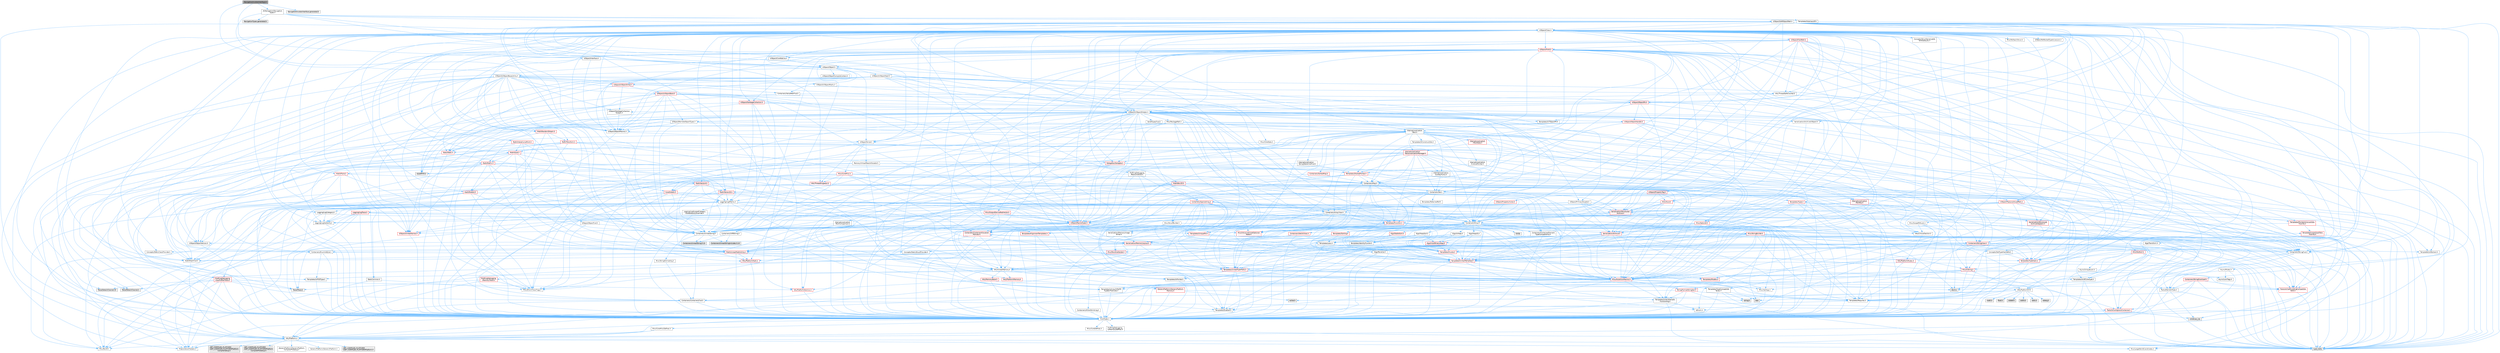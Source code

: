 digraph "NavigationInvokerInterface.h"
{
 // INTERACTIVE_SVG=YES
 // LATEX_PDF_SIZE
  bgcolor="transparent";
  edge [fontname=Helvetica,fontsize=10,labelfontname=Helvetica,labelfontsize=10];
  node [fontname=Helvetica,fontsize=10,shape=box,height=0.2,width=0.4];
  Node1 [id="Node000001",label="NavigationInvokerInterface.h",height=0.2,width=0.4,color="gray40", fillcolor="grey60", style="filled", fontcolor="black",tooltip=" "];
  Node1 -> Node2 [id="edge1_Node000001_Node000002",color="steelblue1",style="solid",tooltip=" "];
  Node2 [id="Node000002",label="AI/Navigation/Navigation\lTypes.h",height=0.2,width=0.4,color="grey40", fillcolor="white", style="filled",URL="$de/d69/NavigationTypes_8h.html",tooltip=" "];
  Node2 -> Node3 [id="edge2_Node000002_Node000003",color="steelblue1",style="solid",tooltip=" "];
  Node3 [id="Node000003",label="UObject/ObjectMacros.h",height=0.2,width=0.4,color="grey40", fillcolor="white", style="filled",URL="$d8/d8d/ObjectMacros_8h.html",tooltip=" "];
  Node3 -> Node4 [id="edge3_Node000003_Node000004",color="steelblue1",style="solid",tooltip=" "];
  Node4 [id="Node000004",label="Misc/EnumClassFlags.h",height=0.2,width=0.4,color="grey40", fillcolor="white", style="filled",URL="$d8/de7/EnumClassFlags_8h.html",tooltip=" "];
  Node3 -> Node5 [id="edge4_Node000003_Node000005",color="steelblue1",style="solid",tooltip=" "];
  Node5 [id="Node000005",label="UObject/Script.h",height=0.2,width=0.4,color="grey40", fillcolor="white", style="filled",URL="$de/dc6/Script_8h.html",tooltip=" "];
  Node5 -> Node6 [id="edge5_Node000005_Node000006",color="steelblue1",style="solid",tooltip=" "];
  Node6 [id="Node000006",label="Delegates/Delegate.h",height=0.2,width=0.4,color="red", fillcolor="#FFF0F0", style="filled",URL="$d4/d80/Delegate_8h.html",tooltip=" "];
  Node6 -> Node7 [id="edge6_Node000006_Node000007",color="steelblue1",style="solid",tooltip=" "];
  Node7 [id="Node000007",label="CoreTypes.h",height=0.2,width=0.4,color="grey40", fillcolor="white", style="filled",URL="$dc/dec/CoreTypes_8h.html",tooltip=" "];
  Node7 -> Node8 [id="edge7_Node000007_Node000008",color="steelblue1",style="solid",tooltip=" "];
  Node8 [id="Node000008",label="HAL/Platform.h",height=0.2,width=0.4,color="grey40", fillcolor="white", style="filled",URL="$d9/dd0/Platform_8h.html",tooltip=" "];
  Node8 -> Node9 [id="edge8_Node000008_Node000009",color="steelblue1",style="solid",tooltip=" "];
  Node9 [id="Node000009",label="Misc/Build.h",height=0.2,width=0.4,color="grey40", fillcolor="white", style="filled",URL="$d3/dbb/Build_8h.html",tooltip=" "];
  Node8 -> Node10 [id="edge9_Node000008_Node000010",color="steelblue1",style="solid",tooltip=" "];
  Node10 [id="Node000010",label="Misc/LargeWorldCoordinates.h",height=0.2,width=0.4,color="grey40", fillcolor="white", style="filled",URL="$d2/dcb/LargeWorldCoordinates_8h.html",tooltip=" "];
  Node8 -> Node11 [id="edge10_Node000008_Node000011",color="steelblue1",style="solid",tooltip=" "];
  Node11 [id="Node000011",label="type_traits",height=0.2,width=0.4,color="grey60", fillcolor="#E0E0E0", style="filled",tooltip=" "];
  Node8 -> Node12 [id="edge11_Node000008_Node000012",color="steelblue1",style="solid",tooltip=" "];
  Node12 [id="Node000012",label="PreprocessorHelpers.h",height=0.2,width=0.4,color="grey40", fillcolor="white", style="filled",URL="$db/ddb/PreprocessorHelpers_8h.html",tooltip=" "];
  Node8 -> Node13 [id="edge12_Node000008_Node000013",color="steelblue1",style="solid",tooltip=" "];
  Node13 [id="Node000013",label="UBT_COMPILED_PLATFORM\l/UBT_COMPILED_PLATFORMPlatform\lCompilerPreSetup.h",height=0.2,width=0.4,color="grey60", fillcolor="#E0E0E0", style="filled",tooltip=" "];
  Node8 -> Node14 [id="edge13_Node000008_Node000014",color="steelblue1",style="solid",tooltip=" "];
  Node14 [id="Node000014",label="GenericPlatform/GenericPlatform\lCompilerPreSetup.h",height=0.2,width=0.4,color="grey40", fillcolor="white", style="filled",URL="$d9/dc8/GenericPlatformCompilerPreSetup_8h.html",tooltip=" "];
  Node8 -> Node15 [id="edge14_Node000008_Node000015",color="steelblue1",style="solid",tooltip=" "];
  Node15 [id="Node000015",label="GenericPlatform/GenericPlatform.h",height=0.2,width=0.4,color="grey40", fillcolor="white", style="filled",URL="$d6/d84/GenericPlatform_8h.html",tooltip=" "];
  Node8 -> Node16 [id="edge15_Node000008_Node000016",color="steelblue1",style="solid",tooltip=" "];
  Node16 [id="Node000016",label="UBT_COMPILED_PLATFORM\l/UBT_COMPILED_PLATFORMPlatform.h",height=0.2,width=0.4,color="grey60", fillcolor="#E0E0E0", style="filled",tooltip=" "];
  Node8 -> Node17 [id="edge16_Node000008_Node000017",color="steelblue1",style="solid",tooltip=" "];
  Node17 [id="Node000017",label="UBT_COMPILED_PLATFORM\l/UBT_COMPILED_PLATFORMPlatform\lCompilerSetup.h",height=0.2,width=0.4,color="grey60", fillcolor="#E0E0E0", style="filled",tooltip=" "];
  Node7 -> Node18 [id="edge17_Node000007_Node000018",color="steelblue1",style="solid",tooltip=" "];
  Node18 [id="Node000018",label="ProfilingDebugging\l/UMemoryDefines.h",height=0.2,width=0.4,color="grey40", fillcolor="white", style="filled",URL="$d2/da2/UMemoryDefines_8h.html",tooltip=" "];
  Node7 -> Node19 [id="edge18_Node000007_Node000019",color="steelblue1",style="solid",tooltip=" "];
  Node19 [id="Node000019",label="Misc/CoreMiscDefines.h",height=0.2,width=0.4,color="grey40", fillcolor="white", style="filled",URL="$da/d38/CoreMiscDefines_8h.html",tooltip=" "];
  Node19 -> Node8 [id="edge19_Node000019_Node000008",color="steelblue1",style="solid",tooltip=" "];
  Node19 -> Node12 [id="edge20_Node000019_Node000012",color="steelblue1",style="solid",tooltip=" "];
  Node7 -> Node20 [id="edge21_Node000007_Node000020",color="steelblue1",style="solid",tooltip=" "];
  Node20 [id="Node000020",label="Misc/CoreDefines.h",height=0.2,width=0.4,color="grey40", fillcolor="white", style="filled",URL="$d3/dd2/CoreDefines_8h.html",tooltip=" "];
  Node6 -> Node21 [id="edge22_Node000006_Node000021",color="steelblue1",style="solid",tooltip=" "];
  Node21 [id="Node000021",label="Misc/AssertionMacros.h",height=0.2,width=0.4,color="red", fillcolor="#FFF0F0", style="filled",URL="$d0/dfa/AssertionMacros_8h.html",tooltip=" "];
  Node21 -> Node7 [id="edge23_Node000021_Node000007",color="steelblue1",style="solid",tooltip=" "];
  Node21 -> Node8 [id="edge24_Node000021_Node000008",color="steelblue1",style="solid",tooltip=" "];
  Node21 -> Node12 [id="edge25_Node000021_Node000012",color="steelblue1",style="solid",tooltip=" "];
  Node21 -> Node57 [id="edge26_Node000021_Node000057",color="steelblue1",style="solid",tooltip=" "];
  Node57 [id="Node000057",label="Templates/EnableIf.h",height=0.2,width=0.4,color="grey40", fillcolor="white", style="filled",URL="$d7/d60/EnableIf_8h.html",tooltip=" "];
  Node57 -> Node7 [id="edge27_Node000057_Node000007",color="steelblue1",style="solid",tooltip=" "];
  Node21 -> Node58 [id="edge28_Node000021_Node000058",color="steelblue1",style="solid",tooltip=" "];
  Node58 [id="Node000058",label="Templates/IsArrayOrRefOf\lTypeByPredicate.h",height=0.2,width=0.4,color="grey40", fillcolor="white", style="filled",URL="$d6/da1/IsArrayOrRefOfTypeByPredicate_8h.html",tooltip=" "];
  Node58 -> Node7 [id="edge29_Node000058_Node000007",color="steelblue1",style="solid",tooltip=" "];
  Node21 -> Node59 [id="edge30_Node000021_Node000059",color="steelblue1",style="solid",tooltip=" "];
  Node59 [id="Node000059",label="Templates/IsValidVariadic\lFunctionArg.h",height=0.2,width=0.4,color="grey40", fillcolor="white", style="filled",URL="$d0/dc8/IsValidVariadicFunctionArg_8h.html",tooltip=" "];
  Node59 -> Node7 [id="edge31_Node000059_Node000007",color="steelblue1",style="solid",tooltip=" "];
  Node59 -> Node60 [id="edge32_Node000059_Node000060",color="steelblue1",style="solid",tooltip=" "];
  Node60 [id="Node000060",label="IsEnum.h",height=0.2,width=0.4,color="grey40", fillcolor="white", style="filled",URL="$d4/de5/IsEnum_8h.html",tooltip=" "];
  Node59 -> Node11 [id="edge33_Node000059_Node000011",color="steelblue1",style="solid",tooltip=" "];
  Node21 -> Node61 [id="edge34_Node000021_Node000061",color="steelblue1",style="solid",tooltip=" "];
  Node61 [id="Node000061",label="Traits/IsCharEncodingCompatible\lWith.h",height=0.2,width=0.4,color="red", fillcolor="#FFF0F0", style="filled",URL="$df/dd1/IsCharEncodingCompatibleWith_8h.html",tooltip=" "];
  Node61 -> Node11 [id="edge35_Node000061_Node000011",color="steelblue1",style="solid",tooltip=" "];
  Node21 -> Node63 [id="edge36_Node000021_Node000063",color="steelblue1",style="solid",tooltip=" "];
  Node63 [id="Node000063",label="Misc/VarArgs.h",height=0.2,width=0.4,color="grey40", fillcolor="white", style="filled",URL="$d5/d6f/VarArgs_8h.html",tooltip=" "];
  Node63 -> Node7 [id="edge37_Node000063_Node000007",color="steelblue1",style="solid",tooltip=" "];
  Node21 -> Node64 [id="edge38_Node000021_Node000064",color="steelblue1",style="solid",tooltip=" "];
  Node64 [id="Node000064",label="String/FormatStringSan.h",height=0.2,width=0.4,color="red", fillcolor="#FFF0F0", style="filled",URL="$d3/d8b/FormatStringSan_8h.html",tooltip=" "];
  Node64 -> Node11 [id="edge39_Node000064_Node000011",color="steelblue1",style="solid",tooltip=" "];
  Node64 -> Node7 [id="edge40_Node000064_Node000007",color="steelblue1",style="solid",tooltip=" "];
  Node64 -> Node65 [id="edge41_Node000064_Node000065",color="steelblue1",style="solid",tooltip=" "];
  Node65 [id="Node000065",label="Templates/Requires.h",height=0.2,width=0.4,color="grey40", fillcolor="white", style="filled",URL="$dc/d96/Requires_8h.html",tooltip=" "];
  Node65 -> Node57 [id="edge42_Node000065_Node000057",color="steelblue1",style="solid",tooltip=" "];
  Node65 -> Node11 [id="edge43_Node000065_Node000011",color="steelblue1",style="solid",tooltip=" "];
  Node64 -> Node59 [id="edge44_Node000064_Node000059",color="steelblue1",style="solid",tooltip=" "];
  Node64 -> Node30 [id="edge45_Node000064_Node000030",color="steelblue1",style="solid",tooltip=" "];
  Node30 [id="Node000030",label="Containers/ContainersFwd.h",height=0.2,width=0.4,color="grey40", fillcolor="white", style="filled",URL="$d4/d0a/ContainersFwd_8h.html",tooltip=" "];
  Node30 -> Node8 [id="edge46_Node000030_Node000008",color="steelblue1",style="solid",tooltip=" "];
  Node30 -> Node7 [id="edge47_Node000030_Node000007",color="steelblue1",style="solid",tooltip=" "];
  Node30 -> Node27 [id="edge48_Node000030_Node000027",color="steelblue1",style="solid",tooltip=" "];
  Node27 [id="Node000027",label="Traits/IsContiguousContainer.h",height=0.2,width=0.4,color="red", fillcolor="#FFF0F0", style="filled",URL="$d5/d3c/IsContiguousContainer_8h.html",tooltip=" "];
  Node27 -> Node7 [id="edge49_Node000027_Node000007",color="steelblue1",style="solid",tooltip=" "];
  Node27 -> Node26 [id="edge50_Node000027_Node000026",color="steelblue1",style="solid",tooltip=" "];
  Node26 [id="Node000026",label="initializer_list",height=0.2,width=0.4,color="grey60", fillcolor="#E0E0E0", style="filled",tooltip=" "];
  Node21 -> Node70 [id="edge51_Node000021_Node000070",color="steelblue1",style="solid",tooltip=" "];
  Node70 [id="Node000070",label="atomic",height=0.2,width=0.4,color="grey60", fillcolor="#E0E0E0", style="filled",tooltip=" "];
  Node6 -> Node71 [id="edge52_Node000006_Node000071",color="steelblue1",style="solid",tooltip=" "];
  Node71 [id="Node000071",label="UObject/NameTypes.h",height=0.2,width=0.4,color="red", fillcolor="#FFF0F0", style="filled",URL="$d6/d35/NameTypes_8h.html",tooltip=" "];
  Node71 -> Node7 [id="edge53_Node000071_Node000007",color="steelblue1",style="solid",tooltip=" "];
  Node71 -> Node21 [id="edge54_Node000071_Node000021",color="steelblue1",style="solid",tooltip=" "];
  Node71 -> Node72 [id="edge55_Node000071_Node000072",color="steelblue1",style="solid",tooltip=" "];
  Node72 [id="Node000072",label="HAL/UnrealMemory.h",height=0.2,width=0.4,color="grey40", fillcolor="white", style="filled",URL="$d9/d96/UnrealMemory_8h.html",tooltip=" "];
  Node72 -> Node7 [id="edge56_Node000072_Node000007",color="steelblue1",style="solid",tooltip=" "];
  Node72 -> Node73 [id="edge57_Node000072_Node000073",color="steelblue1",style="solid",tooltip=" "];
  Node73 [id="Node000073",label="GenericPlatform/GenericPlatform\lMemory.h",height=0.2,width=0.4,color="red", fillcolor="#FFF0F0", style="filled",URL="$dd/d22/GenericPlatformMemory_8h.html",tooltip=" "];
  Node73 -> Node7 [id="edge58_Node000073_Node000007",color="steelblue1",style="solid",tooltip=" "];
  Node73 -> Node43 [id="edge59_Node000073_Node000043",color="steelblue1",style="solid",tooltip=" "];
  Node43 [id="Node000043",label="string.h",height=0.2,width=0.4,color="grey60", fillcolor="#E0E0E0", style="filled",tooltip=" "];
  Node73 -> Node36 [id="edge60_Node000073_Node000036",color="steelblue1",style="solid",tooltip=" "];
  Node36 [id="Node000036",label="wchar.h",height=0.2,width=0.4,color="grey60", fillcolor="#E0E0E0", style="filled",tooltip=" "];
  Node72 -> Node76 [id="edge61_Node000072_Node000076",color="steelblue1",style="solid",tooltip=" "];
  Node76 [id="Node000076",label="HAL/MemoryBase.h",height=0.2,width=0.4,color="red", fillcolor="#FFF0F0", style="filled",URL="$d6/d9f/MemoryBase_8h.html",tooltip=" "];
  Node76 -> Node7 [id="edge62_Node000076_Node000007",color="steelblue1",style="solid",tooltip=" "];
  Node76 -> Node50 [id="edge63_Node000076_Node000050",color="steelblue1",style="solid",tooltip=" "];
  Node50 [id="Node000050",label="HAL/PlatformAtomics.h",height=0.2,width=0.4,color="red", fillcolor="#FFF0F0", style="filled",URL="$d3/d36/PlatformAtomics_8h.html",tooltip=" "];
  Node50 -> Node7 [id="edge64_Node000050_Node000007",color="steelblue1",style="solid",tooltip=" "];
  Node76 -> Node34 [id="edge65_Node000076_Node000034",color="steelblue1",style="solid",tooltip=" "];
  Node34 [id="Node000034",label="HAL/PlatformCrt.h",height=0.2,width=0.4,color="grey40", fillcolor="white", style="filled",URL="$d8/d75/PlatformCrt_8h.html",tooltip=" "];
  Node34 -> Node35 [id="edge66_Node000034_Node000035",color="steelblue1",style="solid",tooltip=" "];
  Node35 [id="Node000035",label="new",height=0.2,width=0.4,color="grey60", fillcolor="#E0E0E0", style="filled",tooltip=" "];
  Node34 -> Node36 [id="edge67_Node000034_Node000036",color="steelblue1",style="solid",tooltip=" "];
  Node34 -> Node37 [id="edge68_Node000034_Node000037",color="steelblue1",style="solid",tooltip=" "];
  Node37 [id="Node000037",label="stddef.h",height=0.2,width=0.4,color="grey60", fillcolor="#E0E0E0", style="filled",tooltip=" "];
  Node34 -> Node38 [id="edge69_Node000034_Node000038",color="steelblue1",style="solid",tooltip=" "];
  Node38 [id="Node000038",label="stdlib.h",height=0.2,width=0.4,color="grey60", fillcolor="#E0E0E0", style="filled",tooltip=" "];
  Node34 -> Node39 [id="edge70_Node000034_Node000039",color="steelblue1",style="solid",tooltip=" "];
  Node39 [id="Node000039",label="stdio.h",height=0.2,width=0.4,color="grey60", fillcolor="#E0E0E0", style="filled",tooltip=" "];
  Node34 -> Node40 [id="edge71_Node000034_Node000040",color="steelblue1",style="solid",tooltip=" "];
  Node40 [id="Node000040",label="stdarg.h",height=0.2,width=0.4,color="grey60", fillcolor="#E0E0E0", style="filled",tooltip=" "];
  Node34 -> Node41 [id="edge72_Node000034_Node000041",color="steelblue1",style="solid",tooltip=" "];
  Node41 [id="Node000041",label="math.h",height=0.2,width=0.4,color="grey60", fillcolor="#E0E0E0", style="filled",tooltip=" "];
  Node34 -> Node42 [id="edge73_Node000034_Node000042",color="steelblue1",style="solid",tooltip=" "];
  Node42 [id="Node000042",label="float.h",height=0.2,width=0.4,color="grey60", fillcolor="#E0E0E0", style="filled",tooltip=" "];
  Node34 -> Node43 [id="edge74_Node000034_Node000043",color="steelblue1",style="solid",tooltip=" "];
  Node72 -> Node89 [id="edge75_Node000072_Node000089",color="steelblue1",style="solid",tooltip=" "];
  Node89 [id="Node000089",label="HAL/PlatformMemory.h",height=0.2,width=0.4,color="red", fillcolor="#FFF0F0", style="filled",URL="$de/d68/PlatformMemory_8h.html",tooltip=" "];
  Node89 -> Node7 [id="edge76_Node000089_Node000007",color="steelblue1",style="solid",tooltip=" "];
  Node89 -> Node73 [id="edge77_Node000089_Node000073",color="steelblue1",style="solid",tooltip=" "];
  Node72 -> Node91 [id="edge78_Node000072_Node000091",color="steelblue1",style="solid",tooltip=" "];
  Node91 [id="Node000091",label="ProfilingDebugging\l/MemoryTrace.h",height=0.2,width=0.4,color="red", fillcolor="#FFF0F0", style="filled",URL="$da/dd7/MemoryTrace_8h.html",tooltip=" "];
  Node91 -> Node8 [id="edge79_Node000091_Node000008",color="steelblue1",style="solid",tooltip=" "];
  Node91 -> Node4 [id="edge80_Node000091_Node000004",color="steelblue1",style="solid",tooltip=" "];
  Node91 -> Node56 [id="edge81_Node000091_Node000056",color="steelblue1",style="solid",tooltip=" "];
  Node56 [id="Node000056",label="Trace/Trace.h",height=0.2,width=0.4,color="grey60", fillcolor="#E0E0E0", style="filled",tooltip=" "];
  Node72 -> Node92 [id="edge82_Node000072_Node000092",color="steelblue1",style="solid",tooltip=" "];
  Node92 [id="Node000092",label="Templates/IsPointer.h",height=0.2,width=0.4,color="grey40", fillcolor="white", style="filled",URL="$d7/d05/IsPointer_8h.html",tooltip=" "];
  Node92 -> Node7 [id="edge83_Node000092_Node000007",color="steelblue1",style="solid",tooltip=" "];
  Node71 -> Node93 [id="edge84_Node000071_Node000093",color="steelblue1",style="solid",tooltip=" "];
  Node93 [id="Node000093",label="Templates/UnrealTypeTraits.h",height=0.2,width=0.4,color="red", fillcolor="#FFF0F0", style="filled",URL="$d2/d2d/UnrealTypeTraits_8h.html",tooltip=" "];
  Node93 -> Node7 [id="edge85_Node000093_Node000007",color="steelblue1",style="solid",tooltip=" "];
  Node93 -> Node92 [id="edge86_Node000093_Node000092",color="steelblue1",style="solid",tooltip=" "];
  Node93 -> Node21 [id="edge87_Node000093_Node000021",color="steelblue1",style="solid",tooltip=" "];
  Node93 -> Node57 [id="edge88_Node000093_Node000057",color="steelblue1",style="solid",tooltip=" "];
  Node93 -> Node60 [id="edge89_Node000093_Node000060",color="steelblue1",style="solid",tooltip=" "];
  Node93 -> Node95 [id="edge90_Node000093_Node000095",color="steelblue1",style="solid",tooltip=" "];
  Node95 [id="Node000095",label="Templates/Models.h",height=0.2,width=0.4,color="red", fillcolor="#FFF0F0", style="filled",URL="$d3/d0c/Models_8h.html",tooltip=" "];
  Node93 -> Node96 [id="edge91_Node000093_Node000096",color="steelblue1",style="solid",tooltip=" "];
  Node96 [id="Node000096",label="Templates/IsPODType.h",height=0.2,width=0.4,color="grey40", fillcolor="white", style="filled",URL="$d7/db1/IsPODType_8h.html",tooltip=" "];
  Node96 -> Node7 [id="edge92_Node000096_Node000007",color="steelblue1",style="solid",tooltip=" "];
  Node93 -> Node97 [id="edge93_Node000093_Node000097",color="steelblue1",style="solid",tooltip=" "];
  Node97 [id="Node000097",label="Templates/IsUECoreType.h",height=0.2,width=0.4,color="grey40", fillcolor="white", style="filled",URL="$d1/db8/IsUECoreType_8h.html",tooltip=" "];
  Node97 -> Node7 [id="edge94_Node000097_Node000007",color="steelblue1",style="solid",tooltip=" "];
  Node97 -> Node11 [id="edge95_Node000097_Node000011",color="steelblue1",style="solid",tooltip=" "];
  Node71 -> Node98 [id="edge96_Node000071_Node000098",color="steelblue1",style="solid",tooltip=" "];
  Node98 [id="Node000098",label="Templates/UnrealTemplate.h",height=0.2,width=0.4,color="red", fillcolor="#FFF0F0", style="filled",URL="$d4/d24/UnrealTemplate_8h.html",tooltip=" "];
  Node98 -> Node7 [id="edge97_Node000098_Node000007",color="steelblue1",style="solid",tooltip=" "];
  Node98 -> Node92 [id="edge98_Node000098_Node000092",color="steelblue1",style="solid",tooltip=" "];
  Node98 -> Node72 [id="edge99_Node000098_Node000072",color="steelblue1",style="solid",tooltip=" "];
  Node98 -> Node93 [id="edge100_Node000098_Node000093",color="steelblue1",style="solid",tooltip=" "];
  Node98 -> Node65 [id="edge101_Node000098_Node000065",color="steelblue1",style="solid",tooltip=" "];
  Node98 -> Node102 [id="edge102_Node000098_Node000102",color="steelblue1",style="solid",tooltip=" "];
  Node102 [id="Node000102",label="Templates/TypeCompatible\lBytes.h",height=0.2,width=0.4,color="grey40", fillcolor="white", style="filled",URL="$df/d0a/TypeCompatibleBytes_8h.html",tooltip=" "];
  Node102 -> Node7 [id="edge103_Node000102_Node000007",color="steelblue1",style="solid",tooltip=" "];
  Node102 -> Node43 [id="edge104_Node000102_Node000043",color="steelblue1",style="solid",tooltip=" "];
  Node102 -> Node35 [id="edge105_Node000102_Node000035",color="steelblue1",style="solid",tooltip=" "];
  Node102 -> Node11 [id="edge106_Node000102_Node000011",color="steelblue1",style="solid",tooltip=" "];
  Node98 -> Node27 [id="edge107_Node000098_Node000027",color="steelblue1",style="solid",tooltip=" "];
  Node98 -> Node11 [id="edge108_Node000098_Node000011",color="steelblue1",style="solid",tooltip=" "];
  Node71 -> Node104 [id="edge109_Node000071_Node000104",color="steelblue1",style="solid",tooltip=" "];
  Node104 [id="Node000104",label="Containers/UnrealString.h",height=0.2,width=0.4,color="grey40", fillcolor="white", style="filled",URL="$d5/dba/UnrealString_8h.html",tooltip=" "];
  Node104 -> Node105 [id="edge110_Node000104_Node000105",color="steelblue1",style="solid",tooltip=" "];
  Node105 [id="Node000105",label="Containers/UnrealStringIncludes.h.inl",height=0.2,width=0.4,color="grey60", fillcolor="#E0E0E0", style="filled",tooltip=" "];
  Node104 -> Node106 [id="edge111_Node000104_Node000106",color="steelblue1",style="solid",tooltip=" "];
  Node106 [id="Node000106",label="Containers/UnrealString.h.inl",height=0.2,width=0.4,color="grey60", fillcolor="#E0E0E0", style="filled",tooltip=" "];
  Node104 -> Node107 [id="edge112_Node000104_Node000107",color="steelblue1",style="solid",tooltip=" "];
  Node107 [id="Node000107",label="Misc/StringFormatArg.h",height=0.2,width=0.4,color="grey40", fillcolor="white", style="filled",URL="$d2/d16/StringFormatArg_8h.html",tooltip=" "];
  Node107 -> Node30 [id="edge113_Node000107_Node000030",color="steelblue1",style="solid",tooltip=" "];
  Node71 -> Node108 [id="edge114_Node000071_Node000108",color="steelblue1",style="solid",tooltip=" "];
  Node108 [id="Node000108",label="HAL/CriticalSection.h",height=0.2,width=0.4,color="grey40", fillcolor="white", style="filled",URL="$d6/d90/CriticalSection_8h.html",tooltip=" "];
  Node108 -> Node109 [id="edge115_Node000108_Node000109",color="steelblue1",style="solid",tooltip=" "];
  Node109 [id="Node000109",label="HAL/PlatformMutex.h",height=0.2,width=0.4,color="red", fillcolor="#FFF0F0", style="filled",URL="$d9/d0b/PlatformMutex_8h.html",tooltip=" "];
  Node109 -> Node7 [id="edge116_Node000109_Node000007",color="steelblue1",style="solid",tooltip=" "];
  Node71 -> Node24 [id="edge117_Node000071_Node000024",color="steelblue1",style="solid",tooltip=" "];
  Node24 [id="Node000024",label="Containers/StringFwd.h",height=0.2,width=0.4,color="grey40", fillcolor="white", style="filled",URL="$df/d37/StringFwd_8h.html",tooltip=" "];
  Node24 -> Node7 [id="edge118_Node000024_Node000007",color="steelblue1",style="solid",tooltip=" "];
  Node24 -> Node25 [id="edge119_Node000024_Node000025",color="steelblue1",style="solid",tooltip=" "];
  Node25 [id="Node000025",label="Traits/ElementType.h",height=0.2,width=0.4,color="grey40", fillcolor="white", style="filled",URL="$d5/d4f/ElementType_8h.html",tooltip=" "];
  Node25 -> Node8 [id="edge120_Node000025_Node000008",color="steelblue1",style="solid",tooltip=" "];
  Node25 -> Node26 [id="edge121_Node000025_Node000026",color="steelblue1",style="solid",tooltip=" "];
  Node25 -> Node11 [id="edge122_Node000025_Node000011",color="steelblue1",style="solid",tooltip=" "];
  Node24 -> Node27 [id="edge123_Node000024_Node000027",color="steelblue1",style="solid",tooltip=" "];
  Node71 -> Node176 [id="edge124_Node000071_Node000176",color="steelblue1",style="solid",tooltip=" "];
  Node176 [id="Node000176",label="UObject/UnrealNames.h",height=0.2,width=0.4,color="red", fillcolor="#FFF0F0", style="filled",URL="$d8/db1/UnrealNames_8h.html",tooltip=" "];
  Node176 -> Node7 [id="edge125_Node000176_Node000007",color="steelblue1",style="solid",tooltip=" "];
  Node71 -> Node142 [id="edge126_Node000071_Node000142",color="steelblue1",style="solid",tooltip=" "];
  Node142 [id="Node000142",label="Serialization/MemoryLayout.h",height=0.2,width=0.4,color="red", fillcolor="#FFF0F0", style="filled",URL="$d7/d66/MemoryLayout_8h.html",tooltip=" "];
  Node142 -> Node143 [id="edge127_Node000142_Node000143",color="steelblue1",style="solid",tooltip=" "];
  Node143 [id="Node000143",label="Concepts/StaticClassProvider.h",height=0.2,width=0.4,color="grey40", fillcolor="white", style="filled",URL="$dd/d83/StaticClassProvider_8h.html",tooltip=" "];
  Node142 -> Node144 [id="edge128_Node000142_Node000144",color="steelblue1",style="solid",tooltip=" "];
  Node144 [id="Node000144",label="Concepts/StaticStructProvider.h",height=0.2,width=0.4,color="grey40", fillcolor="white", style="filled",URL="$d5/d77/StaticStructProvider_8h.html",tooltip=" "];
  Node142 -> Node145 [id="edge129_Node000142_Node000145",color="steelblue1",style="solid",tooltip=" "];
  Node145 [id="Node000145",label="Containers/EnumAsByte.h",height=0.2,width=0.4,color="grey40", fillcolor="white", style="filled",URL="$d6/d9a/EnumAsByte_8h.html",tooltip=" "];
  Node145 -> Node7 [id="edge130_Node000145_Node000007",color="steelblue1",style="solid",tooltip=" "];
  Node145 -> Node96 [id="edge131_Node000145_Node000096",color="steelblue1",style="solid",tooltip=" "];
  Node145 -> Node146 [id="edge132_Node000145_Node000146",color="steelblue1",style="solid",tooltip=" "];
  Node146 [id="Node000146",label="Templates/TypeHash.h",height=0.2,width=0.4,color="red", fillcolor="#FFF0F0", style="filled",URL="$d1/d62/TypeHash_8h.html",tooltip=" "];
  Node146 -> Node7 [id="edge133_Node000146_Node000007",color="steelblue1",style="solid",tooltip=" "];
  Node146 -> Node65 [id="edge134_Node000146_Node000065",color="steelblue1",style="solid",tooltip=" "];
  Node146 -> Node11 [id="edge135_Node000146_Node000011",color="steelblue1",style="solid",tooltip=" "];
  Node142 -> Node24 [id="edge136_Node000142_Node000024",color="steelblue1",style="solid",tooltip=" "];
  Node142 -> Node72 [id="edge137_Node000142_Node000072",color="steelblue1",style="solid",tooltip=" "];
  Node142 -> Node57 [id="edge138_Node000142_Node000057",color="steelblue1",style="solid",tooltip=" "];
  Node142 -> Node154 [id="edge139_Node000142_Node000154",color="steelblue1",style="solid",tooltip=" "];
  Node154 [id="Node000154",label="Templates/IsAbstract.h",height=0.2,width=0.4,color="grey40", fillcolor="white", style="filled",URL="$d8/db7/IsAbstract_8h.html",tooltip=" "];
  Node142 -> Node95 [id="edge140_Node000142_Node000095",color="steelblue1",style="solid",tooltip=" "];
  Node142 -> Node98 [id="edge141_Node000142_Node000098",color="steelblue1",style="solid",tooltip=" "];
  Node71 -> Node125 [id="edge142_Node000071_Node000125",color="steelblue1",style="solid",tooltip=" "];
  Node125 [id="Node000125",label="Misc/IntrusiveUnsetOptional\lState.h",height=0.2,width=0.4,color="red", fillcolor="#FFF0F0", style="filled",URL="$d2/d0a/IntrusiveUnsetOptionalState_8h.html",tooltip=" "];
  Node71 -> Node178 [id="edge143_Node000071_Node000178",color="steelblue1",style="solid",tooltip=" "];
  Node178 [id="Node000178",label="Misc/StringBuilder.h",height=0.2,width=0.4,color="red", fillcolor="#FFF0F0", style="filled",URL="$d4/d52/StringBuilder_8h.html",tooltip=" "];
  Node178 -> Node24 [id="edge144_Node000178_Node000024",color="steelblue1",style="solid",tooltip=" "];
  Node178 -> Node179 [id="edge145_Node000178_Node000179",color="steelblue1",style="solid",tooltip=" "];
  Node179 [id="Node000179",label="Containers/StringView.h",height=0.2,width=0.4,color="red", fillcolor="#FFF0F0", style="filled",URL="$dd/dea/StringView_8h.html",tooltip=" "];
  Node179 -> Node7 [id="edge146_Node000179_Node000007",color="steelblue1",style="solid",tooltip=" "];
  Node179 -> Node24 [id="edge147_Node000179_Node000024",color="steelblue1",style="solid",tooltip=" "];
  Node179 -> Node72 [id="edge148_Node000179_Node000072",color="steelblue1",style="solid",tooltip=" "];
  Node179 -> Node173 [id="edge149_Node000179_Node000173",color="steelblue1",style="solid",tooltip=" "];
  Node173 [id="Node000173",label="Math/UnrealMathUtility.h",height=0.2,width=0.4,color="red", fillcolor="#FFF0F0", style="filled",URL="$db/db8/UnrealMathUtility_8h.html",tooltip=" "];
  Node173 -> Node7 [id="edge150_Node000173_Node000007",color="steelblue1",style="solid",tooltip=" "];
  Node173 -> Node21 [id="edge151_Node000173_Node000021",color="steelblue1",style="solid",tooltip=" "];
  Node173 -> Node114 [id="edge152_Node000173_Node000114",color="steelblue1",style="solid",tooltip=" "];
  Node114 [id="Node000114",label="HAL/PlatformMath.h",height=0.2,width=0.4,color="red", fillcolor="#FFF0F0", style="filled",URL="$dc/d53/PlatformMath_8h.html",tooltip=" "];
  Node114 -> Node7 [id="edge153_Node000114_Node000007",color="steelblue1",style="solid",tooltip=" "];
  Node173 -> Node31 [id="edge154_Node000173_Node000031",color="steelblue1",style="solid",tooltip=" "];
  Node31 [id="Node000031",label="Math/MathFwd.h",height=0.2,width=0.4,color="grey40", fillcolor="white", style="filled",URL="$d2/d10/MathFwd_8h.html",tooltip=" "];
  Node31 -> Node8 [id="edge155_Node000031_Node000008",color="steelblue1",style="solid",tooltip=" "];
  Node173 -> Node65 [id="edge156_Node000173_Node000065",color="steelblue1",style="solid",tooltip=" "];
  Node179 -> Node148 [id="edge157_Node000179_Node000148",color="steelblue1",style="solid",tooltip=" "];
  Node148 [id="Node000148",label="Misc/CString.h",height=0.2,width=0.4,color="red", fillcolor="#FFF0F0", style="filled",URL="$d2/d49/CString_8h.html",tooltip=" "];
  Node148 -> Node7 [id="edge158_Node000148_Node000007",color="steelblue1",style="solid",tooltip=" "];
  Node148 -> Node34 [id="edge159_Node000148_Node000034",color="steelblue1",style="solid",tooltip=" "];
  Node148 -> Node21 [id="edge160_Node000148_Node000021",color="steelblue1",style="solid",tooltip=" "];
  Node148 -> Node63 [id="edge161_Node000148_Node000063",color="steelblue1",style="solid",tooltip=" "];
  Node148 -> Node58 [id="edge162_Node000148_Node000058",color="steelblue1",style="solid",tooltip=" "];
  Node148 -> Node59 [id="edge163_Node000148_Node000059",color="steelblue1",style="solid",tooltip=" "];
  Node148 -> Node61 [id="edge164_Node000148_Node000061",color="steelblue1",style="solid",tooltip=" "];
  Node179 -> Node127 [id="edge165_Node000179_Node000127",color="steelblue1",style="solid",tooltip=" "];
  Node127 [id="Node000127",label="Misc/ReverseIterate.h",height=0.2,width=0.4,color="red", fillcolor="#FFF0F0", style="filled",URL="$db/de3/ReverseIterate_8h.html",tooltip=" "];
  Node127 -> Node8 [id="edge166_Node000127_Node000008",color="steelblue1",style="solid",tooltip=" "];
  Node179 -> Node65 [id="edge167_Node000179_Node000065",color="steelblue1",style="solid",tooltip=" "];
  Node179 -> Node98 [id="edge168_Node000179_Node000098",color="steelblue1",style="solid",tooltip=" "];
  Node179 -> Node25 [id="edge169_Node000179_Node000025",color="steelblue1",style="solid",tooltip=" "];
  Node179 -> Node61 [id="edge170_Node000179_Node000061",color="steelblue1",style="solid",tooltip=" "];
  Node179 -> Node27 [id="edge171_Node000179_Node000027",color="steelblue1",style="solid",tooltip=" "];
  Node179 -> Node11 [id="edge172_Node000179_Node000011",color="steelblue1",style="solid",tooltip=" "];
  Node178 -> Node7 [id="edge173_Node000178_Node000007",color="steelblue1",style="solid",tooltip=" "];
  Node178 -> Node72 [id="edge174_Node000178_Node000072",color="steelblue1",style="solid",tooltip=" "];
  Node178 -> Node21 [id="edge175_Node000178_Node000021",color="steelblue1",style="solid",tooltip=" "];
  Node178 -> Node148 [id="edge176_Node000178_Node000148",color="steelblue1",style="solid",tooltip=" "];
  Node178 -> Node57 [id="edge177_Node000178_Node000057",color="steelblue1",style="solid",tooltip=" "];
  Node178 -> Node58 [id="edge178_Node000178_Node000058",color="steelblue1",style="solid",tooltip=" "];
  Node178 -> Node59 [id="edge179_Node000178_Node000059",color="steelblue1",style="solid",tooltip=" "];
  Node178 -> Node65 [id="edge180_Node000178_Node000065",color="steelblue1",style="solid",tooltip=" "];
  Node178 -> Node98 [id="edge181_Node000178_Node000098",color="steelblue1",style="solid",tooltip=" "];
  Node178 -> Node93 [id="edge182_Node000178_Node000093",color="steelblue1",style="solid",tooltip=" "];
  Node178 -> Node61 [id="edge183_Node000178_Node000061",color="steelblue1",style="solid",tooltip=" "];
  Node178 -> Node27 [id="edge184_Node000178_Node000027",color="steelblue1",style="solid",tooltip=" "];
  Node178 -> Node11 [id="edge185_Node000178_Node000011",color="steelblue1",style="solid",tooltip=" "];
  Node71 -> Node56 [id="edge186_Node000071_Node000056",color="steelblue1",style="solid",tooltip=" "];
  Node6 -> Node184 [id="edge187_Node000006_Node000184",color="steelblue1",style="solid",tooltip=" "];
  Node184 [id="Node000184",label="Templates/SharedPointer.h",height=0.2,width=0.4,color="red", fillcolor="#FFF0F0", style="filled",URL="$d2/d17/SharedPointer_8h.html",tooltip=" "];
  Node184 -> Node7 [id="edge188_Node000184_Node000007",color="steelblue1",style="solid",tooltip=" "];
  Node184 -> Node125 [id="edge189_Node000184_Node000125",color="steelblue1",style="solid",tooltip=" "];
  Node184 -> Node185 [id="edge190_Node000184_Node000185",color="steelblue1",style="solid",tooltip=" "];
  Node185 [id="Node000185",label="Templates/PointerIsConvertible\lFromTo.h",height=0.2,width=0.4,color="red", fillcolor="#FFF0F0", style="filled",URL="$d6/d65/PointerIsConvertibleFromTo_8h.html",tooltip=" "];
  Node185 -> Node7 [id="edge191_Node000185_Node000007",color="steelblue1",style="solid",tooltip=" "];
  Node185 -> Node169 [id="edge192_Node000185_Node000169",color="steelblue1",style="solid",tooltip=" "];
  Node169 [id="Node000169",label="Templates/LosesQualifiers\lFromTo.h",height=0.2,width=0.4,color="red", fillcolor="#FFF0F0", style="filled",URL="$d2/db3/LosesQualifiersFromTo_8h.html",tooltip=" "];
  Node169 -> Node11 [id="edge193_Node000169_Node000011",color="steelblue1",style="solid",tooltip=" "];
  Node185 -> Node11 [id="edge194_Node000185_Node000011",color="steelblue1",style="solid",tooltip=" "];
  Node184 -> Node21 [id="edge195_Node000184_Node000021",color="steelblue1",style="solid",tooltip=" "];
  Node184 -> Node72 [id="edge196_Node000184_Node000072",color="steelblue1",style="solid",tooltip=" "];
  Node184 -> Node124 [id="edge197_Node000184_Node000124",color="steelblue1",style="solid",tooltip=" "];
  Node124 [id="Node000124",label="Containers/Array.h",height=0.2,width=0.4,color="grey40", fillcolor="white", style="filled",URL="$df/dd0/Array_8h.html",tooltip=" "];
  Node124 -> Node7 [id="edge198_Node000124_Node000007",color="steelblue1",style="solid",tooltip=" "];
  Node124 -> Node21 [id="edge199_Node000124_Node000021",color="steelblue1",style="solid",tooltip=" "];
  Node124 -> Node125 [id="edge200_Node000124_Node000125",color="steelblue1",style="solid",tooltip=" "];
  Node124 -> Node127 [id="edge201_Node000124_Node000127",color="steelblue1",style="solid",tooltip=" "];
  Node124 -> Node72 [id="edge202_Node000124_Node000072",color="steelblue1",style="solid",tooltip=" "];
  Node124 -> Node93 [id="edge203_Node000124_Node000093",color="steelblue1",style="solid",tooltip=" "];
  Node124 -> Node98 [id="edge204_Node000124_Node000098",color="steelblue1",style="solid",tooltip=" "];
  Node124 -> Node129 [id="edge205_Node000124_Node000129",color="steelblue1",style="solid",tooltip=" "];
  Node129 [id="Node000129",label="Containers/AllowShrinking.h",height=0.2,width=0.4,color="grey40", fillcolor="white", style="filled",URL="$d7/d1a/AllowShrinking_8h.html",tooltip=" "];
  Node129 -> Node7 [id="edge206_Node000129_Node000007",color="steelblue1",style="solid",tooltip=" "];
  Node124 -> Node112 [id="edge207_Node000124_Node000112",color="steelblue1",style="solid",tooltip=" "];
  Node112 [id="Node000112",label="Containers/ContainerAllocation\lPolicies.h",height=0.2,width=0.4,color="red", fillcolor="#FFF0F0", style="filled",URL="$d7/dff/ContainerAllocationPolicies_8h.html",tooltip=" "];
  Node112 -> Node7 [id="edge208_Node000112_Node000007",color="steelblue1",style="solid",tooltip=" "];
  Node112 -> Node112 [id="edge209_Node000112_Node000112",color="steelblue1",style="solid",tooltip=" "];
  Node112 -> Node114 [id="edge210_Node000112_Node000114",color="steelblue1",style="solid",tooltip=" "];
  Node112 -> Node72 [id="edge211_Node000112_Node000072",color="steelblue1",style="solid",tooltip=" "];
  Node112 -> Node21 [id="edge212_Node000112_Node000021",color="steelblue1",style="solid",tooltip=" "];
  Node112 -> Node102 [id="edge213_Node000112_Node000102",color="steelblue1",style="solid",tooltip=" "];
  Node112 -> Node11 [id="edge214_Node000112_Node000011",color="steelblue1",style="solid",tooltip=" "];
  Node124 -> Node130 [id="edge215_Node000124_Node000130",color="steelblue1",style="solid",tooltip=" "];
  Node130 [id="Node000130",label="Containers/ContainerElement\lTypeCompatibility.h",height=0.2,width=0.4,color="grey40", fillcolor="white", style="filled",URL="$df/ddf/ContainerElementTypeCompatibility_8h.html",tooltip=" "];
  Node130 -> Node7 [id="edge216_Node000130_Node000007",color="steelblue1",style="solid",tooltip=" "];
  Node130 -> Node93 [id="edge217_Node000130_Node000093",color="steelblue1",style="solid",tooltip=" "];
  Node124 -> Node131 [id="edge218_Node000124_Node000131",color="steelblue1",style="solid",tooltip=" "];
  Node131 [id="Node000131",label="Serialization/Archive.h",height=0.2,width=0.4,color="red", fillcolor="#FFF0F0", style="filled",URL="$d7/d3b/Archive_8h.html",tooltip=" "];
  Node131 -> Node7 [id="edge219_Node000131_Node000007",color="steelblue1",style="solid",tooltip=" "];
  Node131 -> Node31 [id="edge220_Node000131_Node000031",color="steelblue1",style="solid",tooltip=" "];
  Node131 -> Node21 [id="edge221_Node000131_Node000021",color="steelblue1",style="solid",tooltip=" "];
  Node131 -> Node9 [id="edge222_Node000131_Node000009",color="steelblue1",style="solid",tooltip=" "];
  Node131 -> Node63 [id="edge223_Node000131_Node000063",color="steelblue1",style="solid",tooltip=" "];
  Node131 -> Node57 [id="edge224_Node000131_Node000057",color="steelblue1",style="solid",tooltip=" "];
  Node131 -> Node58 [id="edge225_Node000131_Node000058",color="steelblue1",style="solid",tooltip=" "];
  Node131 -> Node59 [id="edge226_Node000131_Node000059",color="steelblue1",style="solid",tooltip=" "];
  Node131 -> Node98 [id="edge227_Node000131_Node000098",color="steelblue1",style="solid",tooltip=" "];
  Node131 -> Node61 [id="edge228_Node000131_Node000061",color="steelblue1",style="solid",tooltip=" "];
  Node131 -> Node140 [id="edge229_Node000131_Node000140",color="steelblue1",style="solid",tooltip=" "];
  Node140 [id="Node000140",label="UObject/ObjectVersion.h",height=0.2,width=0.4,color="grey40", fillcolor="white", style="filled",URL="$da/d63/ObjectVersion_8h.html",tooltip=" "];
  Node140 -> Node7 [id="edge230_Node000140_Node000007",color="steelblue1",style="solid",tooltip=" "];
  Node124 -> Node141 [id="edge231_Node000124_Node000141",color="steelblue1",style="solid",tooltip=" "];
  Node141 [id="Node000141",label="Serialization/MemoryImage\lWriter.h",height=0.2,width=0.4,color="grey40", fillcolor="white", style="filled",URL="$d0/d08/MemoryImageWriter_8h.html",tooltip=" "];
  Node141 -> Node7 [id="edge232_Node000141_Node000007",color="steelblue1",style="solid",tooltip=" "];
  Node141 -> Node142 [id="edge233_Node000141_Node000142",color="steelblue1",style="solid",tooltip=" "];
  Node124 -> Node155 [id="edge234_Node000124_Node000155",color="steelblue1",style="solid",tooltip=" "];
  Node155 [id="Node000155",label="Algo/Heapify.h",height=0.2,width=0.4,color="grey40", fillcolor="white", style="filled",URL="$d0/d2a/Heapify_8h.html",tooltip=" "];
  Node155 -> Node156 [id="edge235_Node000155_Node000156",color="steelblue1",style="solid",tooltip=" "];
  Node156 [id="Node000156",label="Algo/Impl/BinaryHeap.h",height=0.2,width=0.4,color="red", fillcolor="#FFF0F0", style="filled",URL="$d7/da3/Algo_2Impl_2BinaryHeap_8h.html",tooltip=" "];
  Node156 -> Node157 [id="edge236_Node000156_Node000157",color="steelblue1",style="solid",tooltip=" "];
  Node157 [id="Node000157",label="Templates/Invoke.h",height=0.2,width=0.4,color="red", fillcolor="#FFF0F0", style="filled",URL="$d7/deb/Invoke_8h.html",tooltip=" "];
  Node157 -> Node7 [id="edge237_Node000157_Node000007",color="steelblue1",style="solid",tooltip=" "];
  Node157 -> Node98 [id="edge238_Node000157_Node000098",color="steelblue1",style="solid",tooltip=" "];
  Node157 -> Node11 [id="edge239_Node000157_Node000011",color="steelblue1",style="solid",tooltip=" "];
  Node156 -> Node11 [id="edge240_Node000156_Node000011",color="steelblue1",style="solid",tooltip=" "];
  Node155 -> Node161 [id="edge241_Node000155_Node000161",color="steelblue1",style="solid",tooltip=" "];
  Node161 [id="Node000161",label="Templates/IdentityFunctor.h",height=0.2,width=0.4,color="grey40", fillcolor="white", style="filled",URL="$d7/d2e/IdentityFunctor_8h.html",tooltip=" "];
  Node161 -> Node8 [id="edge242_Node000161_Node000008",color="steelblue1",style="solid",tooltip=" "];
  Node155 -> Node157 [id="edge243_Node000155_Node000157",color="steelblue1",style="solid",tooltip=" "];
  Node155 -> Node162 [id="edge244_Node000155_Node000162",color="steelblue1",style="solid",tooltip=" "];
  Node162 [id="Node000162",label="Templates/Less.h",height=0.2,width=0.4,color="grey40", fillcolor="white", style="filled",URL="$de/dc8/Less_8h.html",tooltip=" "];
  Node162 -> Node7 [id="edge245_Node000162_Node000007",color="steelblue1",style="solid",tooltip=" "];
  Node162 -> Node98 [id="edge246_Node000162_Node000098",color="steelblue1",style="solid",tooltip=" "];
  Node155 -> Node98 [id="edge247_Node000155_Node000098",color="steelblue1",style="solid",tooltip=" "];
  Node124 -> Node163 [id="edge248_Node000124_Node000163",color="steelblue1",style="solid",tooltip=" "];
  Node163 [id="Node000163",label="Algo/HeapSort.h",height=0.2,width=0.4,color="grey40", fillcolor="white", style="filled",URL="$d3/d92/HeapSort_8h.html",tooltip=" "];
  Node163 -> Node156 [id="edge249_Node000163_Node000156",color="steelblue1",style="solid",tooltip=" "];
  Node163 -> Node161 [id="edge250_Node000163_Node000161",color="steelblue1",style="solid",tooltip=" "];
  Node163 -> Node162 [id="edge251_Node000163_Node000162",color="steelblue1",style="solid",tooltip=" "];
  Node163 -> Node98 [id="edge252_Node000163_Node000098",color="steelblue1",style="solid",tooltip=" "];
  Node124 -> Node164 [id="edge253_Node000124_Node000164",color="steelblue1",style="solid",tooltip=" "];
  Node164 [id="Node000164",label="Algo/IsHeap.h",height=0.2,width=0.4,color="grey40", fillcolor="white", style="filled",URL="$de/d32/IsHeap_8h.html",tooltip=" "];
  Node164 -> Node156 [id="edge254_Node000164_Node000156",color="steelblue1",style="solid",tooltip=" "];
  Node164 -> Node161 [id="edge255_Node000164_Node000161",color="steelblue1",style="solid",tooltip=" "];
  Node164 -> Node157 [id="edge256_Node000164_Node000157",color="steelblue1",style="solid",tooltip=" "];
  Node164 -> Node162 [id="edge257_Node000164_Node000162",color="steelblue1",style="solid",tooltip=" "];
  Node164 -> Node98 [id="edge258_Node000164_Node000098",color="steelblue1",style="solid",tooltip=" "];
  Node124 -> Node156 [id="edge259_Node000124_Node000156",color="steelblue1",style="solid",tooltip=" "];
  Node124 -> Node165 [id="edge260_Node000124_Node000165",color="steelblue1",style="solid",tooltip=" "];
  Node165 [id="Node000165",label="Algo/StableSort.h",height=0.2,width=0.4,color="red", fillcolor="#FFF0F0", style="filled",URL="$d7/d3c/StableSort_8h.html",tooltip=" "];
  Node165 -> Node161 [id="edge261_Node000165_Node000161",color="steelblue1",style="solid",tooltip=" "];
  Node165 -> Node157 [id="edge262_Node000165_Node000157",color="steelblue1",style="solid",tooltip=" "];
  Node165 -> Node162 [id="edge263_Node000165_Node000162",color="steelblue1",style="solid",tooltip=" "];
  Node165 -> Node98 [id="edge264_Node000165_Node000098",color="steelblue1",style="solid",tooltip=" "];
  Node124 -> Node168 [id="edge265_Node000124_Node000168",color="steelblue1",style="solid",tooltip=" "];
  Node168 [id="Node000168",label="Concepts/GetTypeHashable.h",height=0.2,width=0.4,color="grey40", fillcolor="white", style="filled",URL="$d3/da2/GetTypeHashable_8h.html",tooltip=" "];
  Node168 -> Node7 [id="edge266_Node000168_Node000007",color="steelblue1",style="solid",tooltip=" "];
  Node168 -> Node146 [id="edge267_Node000168_Node000146",color="steelblue1",style="solid",tooltip=" "];
  Node124 -> Node161 [id="edge268_Node000124_Node000161",color="steelblue1",style="solid",tooltip=" "];
  Node124 -> Node157 [id="edge269_Node000124_Node000157",color="steelblue1",style="solid",tooltip=" "];
  Node124 -> Node162 [id="edge270_Node000124_Node000162",color="steelblue1",style="solid",tooltip=" "];
  Node124 -> Node169 [id="edge271_Node000124_Node000169",color="steelblue1",style="solid",tooltip=" "];
  Node124 -> Node65 [id="edge272_Node000124_Node000065",color="steelblue1",style="solid",tooltip=" "];
  Node124 -> Node170 [id="edge273_Node000124_Node000170",color="steelblue1",style="solid",tooltip=" "];
  Node170 [id="Node000170",label="Templates/Sorting.h",height=0.2,width=0.4,color="red", fillcolor="#FFF0F0", style="filled",URL="$d3/d9e/Sorting_8h.html",tooltip=" "];
  Node170 -> Node7 [id="edge274_Node000170_Node000007",color="steelblue1",style="solid",tooltip=" "];
  Node170 -> Node114 [id="edge275_Node000170_Node000114",color="steelblue1",style="solid",tooltip=" "];
  Node170 -> Node162 [id="edge276_Node000170_Node000162",color="steelblue1",style="solid",tooltip=" "];
  Node124 -> Node174 [id="edge277_Node000124_Node000174",color="steelblue1",style="solid",tooltip=" "];
  Node174 [id="Node000174",label="Templates/AlignmentTemplates.h",height=0.2,width=0.4,color="red", fillcolor="#FFF0F0", style="filled",URL="$dd/d32/AlignmentTemplates_8h.html",tooltip=" "];
  Node174 -> Node7 [id="edge278_Node000174_Node000007",color="steelblue1",style="solid",tooltip=" "];
  Node174 -> Node92 [id="edge279_Node000174_Node000092",color="steelblue1",style="solid",tooltip=" "];
  Node124 -> Node25 [id="edge280_Node000124_Node000025",color="steelblue1",style="solid",tooltip=" "];
  Node124 -> Node120 [id="edge281_Node000124_Node000120",color="steelblue1",style="solid",tooltip=" "];
  Node120 [id="Node000120",label="limits",height=0.2,width=0.4,color="grey60", fillcolor="#E0E0E0", style="filled",tooltip=" "];
  Node124 -> Node11 [id="edge282_Node000124_Node000011",color="steelblue1",style="solid",tooltip=" "];
  Node184 -> Node186 [id="edge283_Node000184_Node000186",color="steelblue1",style="solid",tooltip=" "];
  Node186 [id="Node000186",label="Containers/Map.h",height=0.2,width=0.4,color="grey40", fillcolor="white", style="filled",URL="$df/d79/Map_8h.html",tooltip=" "];
  Node186 -> Node7 [id="edge284_Node000186_Node000007",color="steelblue1",style="solid",tooltip=" "];
  Node186 -> Node187 [id="edge285_Node000186_Node000187",color="steelblue1",style="solid",tooltip=" "];
  Node187 [id="Node000187",label="Algo/Reverse.h",height=0.2,width=0.4,color="grey40", fillcolor="white", style="filled",URL="$d5/d93/Reverse_8h.html",tooltip=" "];
  Node187 -> Node7 [id="edge286_Node000187_Node000007",color="steelblue1",style="solid",tooltip=" "];
  Node187 -> Node98 [id="edge287_Node000187_Node000098",color="steelblue1",style="solid",tooltip=" "];
  Node186 -> Node130 [id="edge288_Node000186_Node000130",color="steelblue1",style="solid",tooltip=" "];
  Node186 -> Node188 [id="edge289_Node000186_Node000188",color="steelblue1",style="solid",tooltip=" "];
  Node188 [id="Node000188",label="Containers/Set.h",height=0.2,width=0.4,color="grey40", fillcolor="white", style="filled",URL="$d4/d45/Set_8h.html",tooltip=" "];
  Node188 -> Node112 [id="edge290_Node000188_Node000112",color="steelblue1",style="solid",tooltip=" "];
  Node188 -> Node130 [id="edge291_Node000188_Node000130",color="steelblue1",style="solid",tooltip=" "];
  Node188 -> Node189 [id="edge292_Node000188_Node000189",color="steelblue1",style="solid",tooltip=" "];
  Node189 [id="Node000189",label="Containers/SetUtilities.h",height=0.2,width=0.4,color="red", fillcolor="#FFF0F0", style="filled",URL="$dc/de5/SetUtilities_8h.html",tooltip=" "];
  Node189 -> Node7 [id="edge293_Node000189_Node000007",color="steelblue1",style="solid",tooltip=" "];
  Node189 -> Node142 [id="edge294_Node000189_Node000142",color="steelblue1",style="solid",tooltip=" "];
  Node189 -> Node93 [id="edge295_Node000189_Node000093",color="steelblue1",style="solid",tooltip=" "];
  Node188 -> Node190 [id="edge296_Node000188_Node000190",color="steelblue1",style="solid",tooltip=" "];
  Node190 [id="Node000190",label="Containers/SparseArray.h",height=0.2,width=0.4,color="red", fillcolor="#FFF0F0", style="filled",URL="$d5/dbf/SparseArray_8h.html",tooltip=" "];
  Node190 -> Node7 [id="edge297_Node000190_Node000007",color="steelblue1",style="solid",tooltip=" "];
  Node190 -> Node21 [id="edge298_Node000190_Node000021",color="steelblue1",style="solid",tooltip=" "];
  Node190 -> Node72 [id="edge299_Node000190_Node000072",color="steelblue1",style="solid",tooltip=" "];
  Node190 -> Node93 [id="edge300_Node000190_Node000093",color="steelblue1",style="solid",tooltip=" "];
  Node190 -> Node98 [id="edge301_Node000190_Node000098",color="steelblue1",style="solid",tooltip=" "];
  Node190 -> Node112 [id="edge302_Node000190_Node000112",color="steelblue1",style="solid",tooltip=" "];
  Node190 -> Node162 [id="edge303_Node000190_Node000162",color="steelblue1",style="solid",tooltip=" "];
  Node190 -> Node124 [id="edge304_Node000190_Node000124",color="steelblue1",style="solid",tooltip=" "];
  Node190 -> Node173 [id="edge305_Node000190_Node000173",color="steelblue1",style="solid",tooltip=" "];
  Node190 -> Node193 [id="edge306_Node000190_Node000193",color="steelblue1",style="solid",tooltip=" "];
  Node193 [id="Node000193",label="Serialization/Structured\lArchive.h",height=0.2,width=0.4,color="red", fillcolor="#FFF0F0", style="filled",URL="$d9/d1e/StructuredArchive_8h.html",tooltip=" "];
  Node193 -> Node124 [id="edge307_Node000193_Node000124",color="steelblue1",style="solid",tooltip=" "];
  Node193 -> Node112 [id="edge308_Node000193_Node000112",color="steelblue1",style="solid",tooltip=" "];
  Node193 -> Node7 [id="edge309_Node000193_Node000007",color="steelblue1",style="solid",tooltip=" "];
  Node193 -> Node9 [id="edge310_Node000193_Node000009",color="steelblue1",style="solid",tooltip=" "];
  Node193 -> Node131 [id="edge311_Node000193_Node000131",color="steelblue1",style="solid",tooltip=" "];
  Node193 -> Node197 [id="edge312_Node000193_Node000197",color="steelblue1",style="solid",tooltip=" "];
  Node197 [id="Node000197",label="Serialization/Structured\lArchiveAdapters.h",height=0.2,width=0.4,color="red", fillcolor="#FFF0F0", style="filled",URL="$d3/de1/StructuredArchiveAdapters_8h.html",tooltip=" "];
  Node197 -> Node7 [id="edge313_Node000197_Node000007",color="steelblue1",style="solid",tooltip=" "];
  Node197 -> Node95 [id="edge314_Node000197_Node000095",color="steelblue1",style="solid",tooltip=" "];
  Node190 -> Node141 [id="edge315_Node000190_Node000141",color="steelblue1",style="solid",tooltip=" "];
  Node190 -> Node104 [id="edge316_Node000190_Node000104",color="steelblue1",style="solid",tooltip=" "];
  Node190 -> Node125 [id="edge317_Node000190_Node000125",color="steelblue1",style="solid",tooltip=" "];
  Node188 -> Node30 [id="edge318_Node000188_Node000030",color="steelblue1",style="solid",tooltip=" "];
  Node188 -> Node173 [id="edge319_Node000188_Node000173",color="steelblue1",style="solid",tooltip=" "];
  Node188 -> Node21 [id="edge320_Node000188_Node000021",color="steelblue1",style="solid",tooltip=" "];
  Node188 -> Node208 [id="edge321_Node000188_Node000208",color="steelblue1",style="solid",tooltip=" "];
  Node208 [id="Node000208",label="Misc/StructBuilder.h",height=0.2,width=0.4,color="grey40", fillcolor="white", style="filled",URL="$d9/db3/StructBuilder_8h.html",tooltip=" "];
  Node208 -> Node7 [id="edge322_Node000208_Node000007",color="steelblue1",style="solid",tooltip=" "];
  Node208 -> Node173 [id="edge323_Node000208_Node000173",color="steelblue1",style="solid",tooltip=" "];
  Node208 -> Node174 [id="edge324_Node000208_Node000174",color="steelblue1",style="solid",tooltip=" "];
  Node188 -> Node141 [id="edge325_Node000188_Node000141",color="steelblue1",style="solid",tooltip=" "];
  Node188 -> Node193 [id="edge326_Node000188_Node000193",color="steelblue1",style="solid",tooltip=" "];
  Node188 -> Node209 [id="edge327_Node000188_Node000209",color="steelblue1",style="solid",tooltip=" "];
  Node209 [id="Node000209",label="Templates/Function.h",height=0.2,width=0.4,color="red", fillcolor="#FFF0F0", style="filled",URL="$df/df5/Function_8h.html",tooltip=" "];
  Node209 -> Node7 [id="edge328_Node000209_Node000007",color="steelblue1",style="solid",tooltip=" "];
  Node209 -> Node21 [id="edge329_Node000209_Node000021",color="steelblue1",style="solid",tooltip=" "];
  Node209 -> Node125 [id="edge330_Node000209_Node000125",color="steelblue1",style="solid",tooltip=" "];
  Node209 -> Node72 [id="edge331_Node000209_Node000072",color="steelblue1",style="solid",tooltip=" "];
  Node209 -> Node93 [id="edge332_Node000209_Node000093",color="steelblue1",style="solid",tooltip=" "];
  Node209 -> Node157 [id="edge333_Node000209_Node000157",color="steelblue1",style="solid",tooltip=" "];
  Node209 -> Node98 [id="edge334_Node000209_Node000098",color="steelblue1",style="solid",tooltip=" "];
  Node209 -> Node65 [id="edge335_Node000209_Node000065",color="steelblue1",style="solid",tooltip=" "];
  Node209 -> Node173 [id="edge336_Node000209_Node000173",color="steelblue1",style="solid",tooltip=" "];
  Node209 -> Node35 [id="edge337_Node000209_Node000035",color="steelblue1",style="solid",tooltip=" "];
  Node209 -> Node11 [id="edge338_Node000209_Node000011",color="steelblue1",style="solid",tooltip=" "];
  Node188 -> Node211 [id="edge339_Node000188_Node000211",color="steelblue1",style="solid",tooltip=" "];
  Node211 [id="Node000211",label="Templates/RetainedRef.h",height=0.2,width=0.4,color="grey40", fillcolor="white", style="filled",URL="$d1/dac/RetainedRef_8h.html",tooltip=" "];
  Node188 -> Node170 [id="edge340_Node000188_Node000170",color="steelblue1",style="solid",tooltip=" "];
  Node188 -> Node146 [id="edge341_Node000188_Node000146",color="steelblue1",style="solid",tooltip=" "];
  Node188 -> Node98 [id="edge342_Node000188_Node000098",color="steelblue1",style="solid",tooltip=" "];
  Node188 -> Node26 [id="edge343_Node000188_Node000026",color="steelblue1",style="solid",tooltip=" "];
  Node188 -> Node11 [id="edge344_Node000188_Node000011",color="steelblue1",style="solid",tooltip=" "];
  Node186 -> Node104 [id="edge345_Node000186_Node000104",color="steelblue1",style="solid",tooltip=" "];
  Node186 -> Node21 [id="edge346_Node000186_Node000021",color="steelblue1",style="solid",tooltip=" "];
  Node186 -> Node208 [id="edge347_Node000186_Node000208",color="steelblue1",style="solid",tooltip=" "];
  Node186 -> Node209 [id="edge348_Node000186_Node000209",color="steelblue1",style="solid",tooltip=" "];
  Node186 -> Node170 [id="edge349_Node000186_Node000170",color="steelblue1",style="solid",tooltip=" "];
  Node186 -> Node212 [id="edge350_Node000186_Node000212",color="steelblue1",style="solid",tooltip=" "];
  Node212 [id="Node000212",label="Templates/Tuple.h",height=0.2,width=0.4,color="red", fillcolor="#FFF0F0", style="filled",URL="$d2/d4f/Tuple_8h.html",tooltip=" "];
  Node212 -> Node7 [id="edge351_Node000212_Node000007",color="steelblue1",style="solid",tooltip=" "];
  Node212 -> Node98 [id="edge352_Node000212_Node000098",color="steelblue1",style="solid",tooltip=" "];
  Node212 -> Node157 [id="edge353_Node000212_Node000157",color="steelblue1",style="solid",tooltip=" "];
  Node212 -> Node193 [id="edge354_Node000212_Node000193",color="steelblue1",style="solid",tooltip=" "];
  Node212 -> Node142 [id="edge355_Node000212_Node000142",color="steelblue1",style="solid",tooltip=" "];
  Node212 -> Node65 [id="edge356_Node000212_Node000065",color="steelblue1",style="solid",tooltip=" "];
  Node212 -> Node146 [id="edge357_Node000212_Node000146",color="steelblue1",style="solid",tooltip=" "];
  Node212 -> Node11 [id="edge358_Node000212_Node000011",color="steelblue1",style="solid",tooltip=" "];
  Node186 -> Node98 [id="edge359_Node000186_Node000098",color="steelblue1",style="solid",tooltip=" "];
  Node186 -> Node93 [id="edge360_Node000186_Node000093",color="steelblue1",style="solid",tooltip=" "];
  Node186 -> Node11 [id="edge361_Node000186_Node000011",color="steelblue1",style="solid",tooltip=" "];
  Node184 -> Node215 [id="edge362_Node000184_Node000215",color="steelblue1",style="solid",tooltip=" "];
  Node215 [id="Node000215",label="CoreGlobals.h",height=0.2,width=0.4,color="red", fillcolor="#FFF0F0", style="filled",URL="$d5/d8c/CoreGlobals_8h.html",tooltip=" "];
  Node215 -> Node104 [id="edge363_Node000215_Node000104",color="steelblue1",style="solid",tooltip=" "];
  Node215 -> Node7 [id="edge364_Node000215_Node000007",color="steelblue1",style="solid",tooltip=" "];
  Node215 -> Node219 [id="edge365_Node000215_Node000219",color="steelblue1",style="solid",tooltip=" "];
  Node219 [id="Node000219",label="Logging/LogMacros.h",height=0.2,width=0.4,color="grey40", fillcolor="white", style="filled",URL="$d0/d16/LogMacros_8h.html",tooltip=" "];
  Node219 -> Node104 [id="edge366_Node000219_Node000104",color="steelblue1",style="solid",tooltip=" "];
  Node219 -> Node7 [id="edge367_Node000219_Node000007",color="steelblue1",style="solid",tooltip=" "];
  Node219 -> Node12 [id="edge368_Node000219_Node000012",color="steelblue1",style="solid",tooltip=" "];
  Node219 -> Node220 [id="edge369_Node000219_Node000220",color="steelblue1",style="solid",tooltip=" "];
  Node220 [id="Node000220",label="Logging/LogCategory.h",height=0.2,width=0.4,color="grey40", fillcolor="white", style="filled",URL="$d9/d36/LogCategory_8h.html",tooltip=" "];
  Node220 -> Node7 [id="edge370_Node000220_Node000007",color="steelblue1",style="solid",tooltip=" "];
  Node220 -> Node79 [id="edge371_Node000220_Node000079",color="steelblue1",style="solid",tooltip=" "];
  Node79 [id="Node000079",label="Logging/LogVerbosity.h",height=0.2,width=0.4,color="grey40", fillcolor="white", style="filled",URL="$d2/d8f/LogVerbosity_8h.html",tooltip=" "];
  Node79 -> Node7 [id="edge372_Node000079_Node000007",color="steelblue1",style="solid",tooltip=" "];
  Node220 -> Node71 [id="edge373_Node000220_Node000071",color="steelblue1",style="solid",tooltip=" "];
  Node219 -> Node221 [id="edge374_Node000219_Node000221",color="steelblue1",style="solid",tooltip=" "];
  Node221 [id="Node000221",label="Logging/LogScopedCategory\lAndVerbosityOverride.h",height=0.2,width=0.4,color="grey40", fillcolor="white", style="filled",URL="$de/dba/LogScopedCategoryAndVerbosityOverride_8h.html",tooltip=" "];
  Node221 -> Node7 [id="edge375_Node000221_Node000007",color="steelblue1",style="solid",tooltip=" "];
  Node221 -> Node79 [id="edge376_Node000221_Node000079",color="steelblue1",style="solid",tooltip=" "];
  Node221 -> Node71 [id="edge377_Node000221_Node000071",color="steelblue1",style="solid",tooltip=" "];
  Node219 -> Node222 [id="edge378_Node000219_Node000222",color="steelblue1",style="solid",tooltip=" "];
  Node222 [id="Node000222",label="Logging/LogTrace.h",height=0.2,width=0.4,color="red", fillcolor="#FFF0F0", style="filled",URL="$d5/d91/LogTrace_8h.html",tooltip=" "];
  Node222 -> Node7 [id="edge379_Node000222_Node000007",color="steelblue1",style="solid",tooltip=" "];
  Node222 -> Node124 [id="edge380_Node000222_Node000124",color="steelblue1",style="solid",tooltip=" "];
  Node222 -> Node12 [id="edge381_Node000222_Node000012",color="steelblue1",style="solid",tooltip=" "];
  Node222 -> Node79 [id="edge382_Node000222_Node000079",color="steelblue1",style="solid",tooltip=" "];
  Node222 -> Node9 [id="edge383_Node000222_Node000009",color="steelblue1",style="solid",tooltip=" "];
  Node222 -> Node58 [id="edge384_Node000222_Node000058",color="steelblue1",style="solid",tooltip=" "];
  Node222 -> Node56 [id="edge385_Node000222_Node000056",color="steelblue1",style="solid",tooltip=" "];
  Node222 -> Node61 [id="edge386_Node000222_Node000061",color="steelblue1",style="solid",tooltip=" "];
  Node219 -> Node79 [id="edge387_Node000219_Node000079",color="steelblue1",style="solid",tooltip=" "];
  Node219 -> Node21 [id="edge388_Node000219_Node000021",color="steelblue1",style="solid",tooltip=" "];
  Node219 -> Node9 [id="edge389_Node000219_Node000009",color="steelblue1",style="solid",tooltip=" "];
  Node219 -> Node63 [id="edge390_Node000219_Node000063",color="steelblue1",style="solid",tooltip=" "];
  Node219 -> Node64 [id="edge391_Node000219_Node000064",color="steelblue1",style="solid",tooltip=" "];
  Node219 -> Node57 [id="edge392_Node000219_Node000057",color="steelblue1",style="solid",tooltip=" "];
  Node219 -> Node58 [id="edge393_Node000219_Node000058",color="steelblue1",style="solid",tooltip=" "];
  Node219 -> Node59 [id="edge394_Node000219_Node000059",color="steelblue1",style="solid",tooltip=" "];
  Node219 -> Node61 [id="edge395_Node000219_Node000061",color="steelblue1",style="solid",tooltip=" "];
  Node219 -> Node11 [id="edge396_Node000219_Node000011",color="steelblue1",style="solid",tooltip=" "];
  Node215 -> Node9 [id="edge397_Node000215_Node000009",color="steelblue1",style="solid",tooltip=" "];
  Node215 -> Node4 [id="edge398_Node000215_Node000004",color="steelblue1",style="solid",tooltip=" "];
  Node215 -> Node49 [id="edge399_Node000215_Node000049",color="steelblue1",style="solid",tooltip=" "];
  Node49 [id="Node000049",label="ProfilingDebugging\l/CpuProfilerTrace.h",height=0.2,width=0.4,color="red", fillcolor="#FFF0F0", style="filled",URL="$da/dcb/CpuProfilerTrace_8h.html",tooltip=" "];
  Node49 -> Node7 [id="edge400_Node000049_Node000007",color="steelblue1",style="solid",tooltip=" "];
  Node49 -> Node30 [id="edge401_Node000049_Node000030",color="steelblue1",style="solid",tooltip=" "];
  Node49 -> Node50 [id="edge402_Node000049_Node000050",color="steelblue1",style="solid",tooltip=" "];
  Node49 -> Node12 [id="edge403_Node000049_Node000012",color="steelblue1",style="solid",tooltip=" "];
  Node49 -> Node9 [id="edge404_Node000049_Node000009",color="steelblue1",style="solid",tooltip=" "];
  Node49 -> Node54 [id="edge405_Node000049_Node000054",color="steelblue1",style="solid",tooltip=" "];
  Node54 [id="Node000054",label="Trace/Detail/Channel.h",height=0.2,width=0.4,color="grey60", fillcolor="#E0E0E0", style="filled",tooltip=" "];
  Node49 -> Node55 [id="edge406_Node000049_Node000055",color="steelblue1",style="solid",tooltip=" "];
  Node55 [id="Node000055",label="Trace/Detail/Channel.inl",height=0.2,width=0.4,color="grey60", fillcolor="#E0E0E0", style="filled",tooltip=" "];
  Node49 -> Node56 [id="edge407_Node000049_Node000056",color="steelblue1",style="solid",tooltip=" "];
  Node215 -> Node71 [id="edge408_Node000215_Node000071",color="steelblue1",style="solid",tooltip=" "];
  Node215 -> Node70 [id="edge409_Node000215_Node000070",color="steelblue1",style="solid",tooltip=" "];
  Node6 -> Node225 [id="edge410_Node000006_Node000225",color="steelblue1",style="solid",tooltip=" "];
  Node225 [id="Node000225",label="AutoRTFM.h",height=0.2,width=0.4,color="grey60", fillcolor="#E0E0E0", style="filled",tooltip=" "];
  Node5 -> Node245 [id="edge411_Node000005_Node000245",color="steelblue1",style="solid",tooltip=" "];
  Node245 [id="Node000245",label="HAL/ThreadSingleton.h",height=0.2,width=0.4,color="red", fillcolor="#FFF0F0", style="filled",URL="$d0/dd5/ThreadSingleton_8h.html",tooltip=" "];
  Node245 -> Node7 [id="edge412_Node000245_Node000007",color="steelblue1",style="solid",tooltip=" "];
  Node245 -> Node209 [id="edge413_Node000245_Node000209",color="steelblue1",style="solid",tooltip=" "];
  Node5 -> Node247 [id="edge414_Node000005_Node000247",color="steelblue1",style="solid",tooltip=" "];
  Node247 [id="Node000247",label="Stats/Stats.h",height=0.2,width=0.4,color="red", fillcolor="#FFF0F0", style="filled",URL="$dc/d09/Stats_8h.html",tooltip=" "];
  Node247 -> Node215 [id="edge415_Node000247_Node000215",color="steelblue1",style="solid",tooltip=" "];
  Node247 -> Node7 [id="edge416_Node000247_Node000007",color="steelblue1",style="solid",tooltip=" "];
  Node247 -> Node248 [id="edge417_Node000247_Node000248",color="steelblue1",style="solid",tooltip=" "];
  Node248 [id="Node000248",label="StatsCommon.h",height=0.2,width=0.4,color="grey40", fillcolor="white", style="filled",URL="$df/d16/StatsCommon_8h.html",tooltip=" "];
  Node248 -> Node7 [id="edge418_Node000248_Node000007",color="steelblue1",style="solid",tooltip=" "];
  Node248 -> Node9 [id="edge419_Node000248_Node000009",color="steelblue1",style="solid",tooltip=" "];
  Node248 -> Node4 [id="edge420_Node000248_Node000004",color="steelblue1",style="solid",tooltip=" "];
  Node5 -> Node4 [id="edge421_Node000005_Node000004",color="steelblue1",style="solid",tooltip=" "];
  Node5 -> Node273 [id="edge422_Node000005_Node000273",color="steelblue1",style="solid",tooltip=" "];
  Node273 [id="Node000273",label="Misc/CoreMisc.h",height=0.2,width=0.4,color="red", fillcolor="#FFF0F0", style="filled",URL="$d8/d97/CoreMisc_8h.html",tooltip=" "];
  Node273 -> Node124 [id="edge423_Node000273_Node000124",color="steelblue1",style="solid",tooltip=" "];
  Node273 -> Node112 [id="edge424_Node000273_Node000112",color="steelblue1",style="solid",tooltip=" "];
  Node273 -> Node186 [id="edge425_Node000273_Node000186",color="steelblue1",style="solid",tooltip=" "];
  Node273 -> Node104 [id="edge426_Node000273_Node000104",color="steelblue1",style="solid",tooltip=" "];
  Node273 -> Node215 [id="edge427_Node000273_Node000215",color="steelblue1",style="solid",tooltip=" "];
  Node273 -> Node7 [id="edge428_Node000273_Node000007",color="steelblue1",style="solid",tooltip=" "];
  Node273 -> Node245 [id="edge429_Node000273_Node000245",color="steelblue1",style="solid",tooltip=" "];
  Node273 -> Node79 [id="edge430_Node000273_Node000079",color="steelblue1",style="solid",tooltip=" "];
  Node273 -> Node9 [id="edge431_Node000273_Node000009",color="steelblue1",style="solid",tooltip=" "];
  Node273 -> Node209 [id="edge432_Node000273_Node000209",color="steelblue1",style="solid",tooltip=" "];
  Node273 -> Node71 [id="edge433_Node000273_Node000071",color="steelblue1",style="solid",tooltip=" "];
  Node5 -> Node276 [id="edge434_Node000005_Node000276",color="steelblue1",style="solid",tooltip=" "];
  Node276 [id="Node000276",label="Memory/VirtualStackAllocator.h",height=0.2,width=0.4,color="grey40", fillcolor="white", style="filled",URL="$d0/d0c/VirtualStackAllocator_8h.html",tooltip=" "];
  Node276 -> Node8 [id="edge435_Node000276_Node000008",color="steelblue1",style="solid",tooltip=" "];
  Node276 -> Node34 [id="edge436_Node000276_Node000034",color="steelblue1",style="solid",tooltip=" "];
  Node276 -> Node89 [id="edge437_Node000276_Node000089",color="steelblue1",style="solid",tooltip=" "];
  Node276 -> Node21 [id="edge438_Node000276_Node000021",color="steelblue1",style="solid",tooltip=" "];
  Node276 -> Node225 [id="edge439_Node000276_Node000225",color="steelblue1",style="solid",tooltip=" "];
  Node2 -> Node277 [id="edge440_Node000002_Node000277",color="steelblue1",style="solid",tooltip=" "];
  Node277 [id="Node000277",label="UObject/Object.h",height=0.2,width=0.4,color="grey40", fillcolor="white", style="filled",URL="$db/dbf/Object_8h.html",tooltip=" "];
  Node277 -> Node5 [id="edge441_Node000277_Node000005",color="steelblue1",style="solid",tooltip=" "];
  Node277 -> Node3 [id="edge442_Node000277_Node000003",color="steelblue1",style="solid",tooltip=" "];
  Node277 -> Node278 [id="edge443_Node000277_Node000278",color="steelblue1",style="solid",tooltip=" "];
  Node278 [id="Node000278",label="UObject/UObjectBaseUtility.h",height=0.2,width=0.4,color="grey40", fillcolor="white", style="filled",URL="$d2/df9/UObjectBaseUtility_8h.html",tooltip=" "];
  Node278 -> Node24 [id="edge444_Node000278_Node000024",color="steelblue1",style="solid",tooltip=" "];
  Node278 -> Node104 [id="edge445_Node000278_Node000104",color="steelblue1",style="solid",tooltip=" "];
  Node278 -> Node279 [id="edge446_Node000278_Node000279",color="steelblue1",style="solid",tooltip=" "];
  Node279 [id="Node000279",label="Containers/VersePathFwd.h",height=0.2,width=0.4,color="grey40", fillcolor="white", style="filled",URL="$d0/d99/VersePathFwd_8h.html",tooltip=" "];
  Node279 -> Node7 [id="edge447_Node000279_Node000007",color="steelblue1",style="solid",tooltip=" "];
  Node279 -> Node24 [id="edge448_Node000279_Node000024",color="steelblue1",style="solid",tooltip=" "];
  Node278 -> Node114 [id="edge449_Node000278_Node000114",color="steelblue1",style="solid",tooltip=" "];
  Node278 -> Node21 [id="edge450_Node000278_Node000021",color="steelblue1",style="solid",tooltip=" "];
  Node278 -> Node4 [id="edge451_Node000278_Node000004",color="steelblue1",style="solid",tooltip=" "];
  Node278 -> Node49 [id="edge452_Node000278_Node000049",color="steelblue1",style="solid",tooltip=" "];
  Node278 -> Node247 [id="edge453_Node000278_Node000247",color="steelblue1",style="solid",tooltip=" "];
  Node278 -> Node248 [id="edge454_Node000278_Node000248",color="steelblue1",style="solid",tooltip=" "];
  Node278 -> Node54 [id="edge455_Node000278_Node000054",color="steelblue1",style="solid",tooltip=" "];
  Node278 -> Node55 [id="edge456_Node000278_Node000055",color="steelblue1",style="solid",tooltip=" "];
  Node278 -> Node56 [id="edge457_Node000278_Node000056",color="steelblue1",style="solid",tooltip=" "];
  Node278 -> Node280 [id="edge458_Node000278_Node000280",color="steelblue1",style="solid",tooltip=" "];
  Node280 [id="Node000280",label="UObject/GarbageCollection\lGlobals.h",height=0.2,width=0.4,color="grey40", fillcolor="white", style="filled",URL="$d2/d24/GarbageCollectionGlobals_8h.html",tooltip=" "];
  Node280 -> Node3 [id="edge459_Node000280_Node000003",color="steelblue1",style="solid",tooltip=" "];
  Node278 -> Node71 [id="edge460_Node000278_Node000071",color="steelblue1",style="solid",tooltip=" "];
  Node278 -> Node140 [id="edge461_Node000278_Node000140",color="steelblue1",style="solid",tooltip=" "];
  Node278 -> Node281 [id="edge462_Node000278_Node000281",color="steelblue1",style="solid",tooltip=" "];
  Node281 [id="Node000281",label="UObject/UObjectArray.h",height=0.2,width=0.4,color="red", fillcolor="#FFF0F0", style="filled",URL="$d1/dc1/UObjectArray_8h.html",tooltip=" "];
  Node281 -> Node225 [id="edge463_Node000281_Node000225",color="steelblue1",style="solid",tooltip=" "];
  Node281 -> Node81 [id="edge464_Node000281_Node000081",color="steelblue1",style="solid",tooltip=" "];
  Node81 [id="Node000081",label="HAL/ThreadSafeCounter.h",height=0.2,width=0.4,color="grey40", fillcolor="white", style="filled",URL="$dc/dc9/ThreadSafeCounter_8h.html",tooltip=" "];
  Node81 -> Node7 [id="edge465_Node000081_Node000007",color="steelblue1",style="solid",tooltip=" "];
  Node81 -> Node50 [id="edge466_Node000081_Node000050",color="steelblue1",style="solid",tooltip=" "];
  Node281 -> Node280 [id="edge467_Node000281_Node000280",color="steelblue1",style="solid",tooltip=" "];
  Node281 -> Node282 [id="edge468_Node000281_Node000282",color="steelblue1",style="solid",tooltip=" "];
  Node282 [id="Node000282",label="UObject/UObjectBase.h",height=0.2,width=0.4,color="red", fillcolor="#FFF0F0", style="filled",URL="$df/d4a/UObjectBase_8h.html",tooltip=" "];
  Node282 -> Node186 [id="edge469_Node000282_Node000186",color="steelblue1",style="solid",tooltip=" "];
  Node282 -> Node104 [id="edge470_Node000282_Node000104",color="steelblue1",style="solid",tooltip=" "];
  Node282 -> Node50 [id="edge471_Node000282_Node000050",color="steelblue1",style="solid",tooltip=" "];
  Node282 -> Node114 [id="edge472_Node000282_Node000114",color="steelblue1",style="solid",tooltip=" "];
  Node282 -> Node21 [id="edge473_Node000282_Node000021",color="steelblue1",style="solid",tooltip=" "];
  Node282 -> Node247 [id="edge474_Node000282_Node000247",color="steelblue1",style="solid",tooltip=" "];
  Node282 -> Node71 [id="edge475_Node000282_Node000071",color="steelblue1",style="solid",tooltip=" "];
  Node282 -> Node283 [id="edge476_Node000282_Node000283",color="steelblue1",style="solid",tooltip=" "];
  Node283 [id="Node000283",label="UObject/RemoteObjectTypes.h",height=0.2,width=0.4,color="grey40", fillcolor="white", style="filled",URL="$d5/d80/RemoteObjectTypes_8h.html",tooltip=" "];
  Node283 -> Node7 [id="edge477_Node000283_Node000007",color="steelblue1",style="solid",tooltip=" "];
  Node283 -> Node146 [id="edge478_Node000283_Node000146",color="steelblue1",style="solid",tooltip=" "];
  Node283 -> Node124 [id="edge479_Node000283_Node000124",color="steelblue1",style="solid",tooltip=" "];
  Node283 -> Node104 [id="edge480_Node000283_Node000104",color="steelblue1",style="solid",tooltip=" "];
  Node283 -> Node3 [id="edge481_Node000283_Node000003",color="steelblue1",style="solid",tooltip=" "];
  Node282 -> Node3 [id="edge482_Node000282_Node000003",color="steelblue1",style="solid",tooltip=" "];
  Node282 -> Node284 [id="edge483_Node000282_Node000284",color="steelblue1",style="solid",tooltip=" "];
  Node284 [id="Node000284",label="UObject/UObjectGlobals.h",height=0.2,width=0.4,color="grey40", fillcolor="white", style="filled",URL="$d0/da9/UObjectGlobals_8h.html",tooltip=" "];
  Node284 -> Node124 [id="edge484_Node000284_Node000124",color="steelblue1",style="solid",tooltip=" "];
  Node284 -> Node181 [id="edge485_Node000284_Node000181",color="steelblue1",style="solid",tooltip=" "];
  Node181 [id="Node000181",label="Containers/ArrayView.h",height=0.2,width=0.4,color="grey40", fillcolor="white", style="filled",URL="$d7/df4/ArrayView_8h.html",tooltip=" "];
  Node181 -> Node7 [id="edge486_Node000181_Node000007",color="steelblue1",style="solid",tooltip=" "];
  Node181 -> Node30 [id="edge487_Node000181_Node000030",color="steelblue1",style="solid",tooltip=" "];
  Node181 -> Node21 [id="edge488_Node000181_Node000021",color="steelblue1",style="solid",tooltip=" "];
  Node181 -> Node127 [id="edge489_Node000181_Node000127",color="steelblue1",style="solid",tooltip=" "];
  Node181 -> Node125 [id="edge490_Node000181_Node000125",color="steelblue1",style="solid",tooltip=" "];
  Node181 -> Node157 [id="edge491_Node000181_Node000157",color="steelblue1",style="solid",tooltip=" "];
  Node181 -> Node93 [id="edge492_Node000181_Node000093",color="steelblue1",style="solid",tooltip=" "];
  Node181 -> Node25 [id="edge493_Node000181_Node000025",color="steelblue1",style="solid",tooltip=" "];
  Node181 -> Node124 [id="edge494_Node000181_Node000124",color="steelblue1",style="solid",tooltip=" "];
  Node181 -> Node173 [id="edge495_Node000181_Node000173",color="steelblue1",style="solid",tooltip=" "];
  Node181 -> Node11 [id="edge496_Node000181_Node000011",color="steelblue1",style="solid",tooltip=" "];
  Node284 -> Node112 [id="edge497_Node000284_Node000112",color="steelblue1",style="solid",tooltip=" "];
  Node284 -> Node30 [id="edge498_Node000284_Node000030",color="steelblue1",style="solid",tooltip=" "];
  Node284 -> Node186 [id="edge499_Node000284_Node000186",color="steelblue1",style="solid",tooltip=" "];
  Node284 -> Node188 [id="edge500_Node000284_Node000188",color="steelblue1",style="solid",tooltip=" "];
  Node284 -> Node190 [id="edge501_Node000284_Node000190",color="steelblue1",style="solid",tooltip=" "];
  Node284 -> Node24 [id="edge502_Node000284_Node000024",color="steelblue1",style="solid",tooltip=" "];
  Node284 -> Node179 [id="edge503_Node000284_Node000179",color="steelblue1",style="solid",tooltip=" "];
  Node284 -> Node104 [id="edge504_Node000284_Node000104",color="steelblue1",style="solid",tooltip=" "];
  Node284 -> Node215 [id="edge505_Node000284_Node000215",color="steelblue1",style="solid",tooltip=" "];
  Node284 -> Node7 [id="edge506_Node000284_Node000007",color="steelblue1",style="solid",tooltip=" "];
  Node284 -> Node6 [id="edge507_Node000284_Node000006",color="steelblue1",style="solid",tooltip=" "];
  Node284 -> Node285 [id="edge508_Node000284_Node000285",color="steelblue1",style="solid",tooltip=" "];
  Node285 [id="Node000285",label="Internationalization\l/Text.h",height=0.2,width=0.4,color="grey40", fillcolor="white", style="filled",URL="$d6/d35/Text_8h.html",tooltip=" "];
  Node285 -> Node7 [id="edge509_Node000285_Node000007",color="steelblue1",style="solid",tooltip=" "];
  Node285 -> Node50 [id="edge510_Node000285_Node000050",color="steelblue1",style="solid",tooltip=" "];
  Node285 -> Node21 [id="edge511_Node000285_Node000021",color="steelblue1",style="solid",tooltip=" "];
  Node285 -> Node4 [id="edge512_Node000285_Node000004",color="steelblue1",style="solid",tooltip=" "];
  Node285 -> Node93 [id="edge513_Node000285_Node000093",color="steelblue1",style="solid",tooltip=" "];
  Node285 -> Node124 [id="edge514_Node000285_Node000124",color="steelblue1",style="solid",tooltip=" "];
  Node285 -> Node104 [id="edge515_Node000285_Node000104",color="steelblue1",style="solid",tooltip=" "];
  Node285 -> Node286 [id="edge516_Node000285_Node000286",color="steelblue1",style="solid",tooltip=" "];
  Node286 [id="Node000286",label="Containers/SortedMap.h",height=0.2,width=0.4,color="red", fillcolor="#FFF0F0", style="filled",URL="$d1/dcf/SortedMap_8h.html",tooltip=" "];
  Node286 -> Node186 [id="edge517_Node000286_Node000186",color="steelblue1",style="solid",tooltip=" "];
  Node286 -> Node71 [id="edge518_Node000286_Node000071",color="steelblue1",style="solid",tooltip=" "];
  Node285 -> Node145 [id="edge519_Node000285_Node000145",color="steelblue1",style="solid",tooltip=" "];
  Node285 -> Node184 [id="edge520_Node000285_Node000184",color="steelblue1",style="solid",tooltip=" "];
  Node285 -> Node287 [id="edge521_Node000285_Node000287",color="steelblue1",style="solid",tooltip=" "];
  Node287 [id="Node000287",label="Internationalization\l/TextKey.h",height=0.2,width=0.4,color="red", fillcolor="#FFF0F0", style="filled",URL="$d8/d4a/TextKey_8h.html",tooltip=" "];
  Node287 -> Node7 [id="edge522_Node000287_Node000007",color="steelblue1",style="solid",tooltip=" "];
  Node287 -> Node146 [id="edge523_Node000287_Node000146",color="steelblue1",style="solid",tooltip=" "];
  Node287 -> Node179 [id="edge524_Node000287_Node000179",color="steelblue1",style="solid",tooltip=" "];
  Node287 -> Node104 [id="edge525_Node000287_Node000104",color="steelblue1",style="solid",tooltip=" "];
  Node287 -> Node193 [id="edge526_Node000287_Node000193",color="steelblue1",style="solid",tooltip=" "];
  Node285 -> Node288 [id="edge527_Node000285_Node000288",color="steelblue1",style="solid",tooltip=" "];
  Node288 [id="Node000288",label="Internationalization\l/LocKeyFuncs.h",height=0.2,width=0.4,color="grey40", fillcolor="white", style="filled",URL="$dd/d46/LocKeyFuncs_8h.html",tooltip=" "];
  Node288 -> Node7 [id="edge528_Node000288_Node000007",color="steelblue1",style="solid",tooltip=" "];
  Node288 -> Node188 [id="edge529_Node000288_Node000188",color="steelblue1",style="solid",tooltip=" "];
  Node288 -> Node186 [id="edge530_Node000288_Node000186",color="steelblue1",style="solid",tooltip=" "];
  Node285 -> Node289 [id="edge531_Node000285_Node000289",color="steelblue1",style="solid",tooltip=" "];
  Node289 [id="Node000289",label="Internationalization\l/CulturePointer.h",height=0.2,width=0.4,color="grey40", fillcolor="white", style="filled",URL="$d6/dbe/CulturePointer_8h.html",tooltip=" "];
  Node289 -> Node7 [id="edge532_Node000289_Node000007",color="steelblue1",style="solid",tooltip=" "];
  Node289 -> Node184 [id="edge533_Node000289_Node000184",color="steelblue1",style="solid",tooltip=" "];
  Node285 -> Node290 [id="edge534_Node000285_Node000290",color="steelblue1",style="solid",tooltip=" "];
  Node290 [id="Node000290",label="Internationalization\l/TextComparison.h",height=0.2,width=0.4,color="grey40", fillcolor="white", style="filled",URL="$d7/ddc/TextComparison_8h.html",tooltip=" "];
  Node290 -> Node7 [id="edge535_Node000290_Node000007",color="steelblue1",style="solid",tooltip=" "];
  Node290 -> Node104 [id="edge536_Node000290_Node000104",color="steelblue1",style="solid",tooltip=" "];
  Node285 -> Node291 [id="edge537_Node000285_Node000291",color="steelblue1",style="solid",tooltip=" "];
  Node291 [id="Node000291",label="Internationalization\l/TextLocalizationManager.h",height=0.2,width=0.4,color="red", fillcolor="#FFF0F0", style="filled",URL="$d5/d2e/TextLocalizationManager_8h.html",tooltip=" "];
  Node291 -> Node124 [id="edge538_Node000291_Node000124",color="steelblue1",style="solid",tooltip=" "];
  Node291 -> Node181 [id="edge539_Node000291_Node000181",color="steelblue1",style="solid",tooltip=" "];
  Node291 -> Node112 [id="edge540_Node000291_Node000112",color="steelblue1",style="solid",tooltip=" "];
  Node291 -> Node186 [id="edge541_Node000291_Node000186",color="steelblue1",style="solid",tooltip=" "];
  Node291 -> Node188 [id="edge542_Node000291_Node000188",color="steelblue1",style="solid",tooltip=" "];
  Node291 -> Node104 [id="edge543_Node000291_Node000104",color="steelblue1",style="solid",tooltip=" "];
  Node291 -> Node7 [id="edge544_Node000291_Node000007",color="steelblue1",style="solid",tooltip=" "];
  Node291 -> Node6 [id="edge545_Node000291_Node000006",color="steelblue1",style="solid",tooltip=" "];
  Node291 -> Node108 [id="edge546_Node000291_Node000108",color="steelblue1",style="solid",tooltip=" "];
  Node291 -> Node288 [id="edge547_Node000291_Node000288",color="steelblue1",style="solid",tooltip=" "];
  Node291 -> Node287 [id="edge548_Node000291_Node000287",color="steelblue1",style="solid",tooltip=" "];
  Node291 -> Node4 [id="edge549_Node000291_Node000004",color="steelblue1",style="solid",tooltip=" "];
  Node291 -> Node209 [id="edge550_Node000291_Node000209",color="steelblue1",style="solid",tooltip=" "];
  Node291 -> Node184 [id="edge551_Node000291_Node000184",color="steelblue1",style="solid",tooltip=" "];
  Node291 -> Node70 [id="edge552_Node000291_Node000070",color="steelblue1",style="solid",tooltip=" "];
  Node285 -> Node296 [id="edge553_Node000285_Node000296",color="steelblue1",style="solid",tooltip=" "];
  Node296 [id="Node000296",label="Internationalization\l/StringTableCoreFwd.h",height=0.2,width=0.4,color="grey40", fillcolor="white", style="filled",URL="$d2/d42/StringTableCoreFwd_8h.html",tooltip=" "];
  Node296 -> Node7 [id="edge554_Node000296_Node000007",color="steelblue1",style="solid",tooltip=" "];
  Node296 -> Node184 [id="edge555_Node000296_Node000184",color="steelblue1",style="solid",tooltip=" "];
  Node285 -> Node297 [id="edge556_Node000285_Node000297",color="steelblue1",style="solid",tooltip=" "];
  Node297 [id="Node000297",label="Internationalization\l/ITextData.h",height=0.2,width=0.4,color="red", fillcolor="#FFF0F0", style="filled",URL="$d5/dbd/ITextData_8h.html",tooltip=" "];
  Node297 -> Node7 [id="edge557_Node000297_Node000007",color="steelblue1",style="solid",tooltip=" "];
  Node297 -> Node291 [id="edge558_Node000297_Node000291",color="steelblue1",style="solid",tooltip=" "];
  Node285 -> Node201 [id="edge559_Node000285_Node000201",color="steelblue1",style="solid",tooltip=" "];
  Node201 [id="Node000201",label="Misc/Optional.h",height=0.2,width=0.4,color="red", fillcolor="#FFF0F0", style="filled",URL="$d2/dae/Optional_8h.html",tooltip=" "];
  Node201 -> Node7 [id="edge560_Node000201_Node000007",color="steelblue1",style="solid",tooltip=" "];
  Node201 -> Node21 [id="edge561_Node000201_Node000021",color="steelblue1",style="solid",tooltip=" "];
  Node201 -> Node125 [id="edge562_Node000201_Node000125",color="steelblue1",style="solid",tooltip=" "];
  Node201 -> Node98 [id="edge563_Node000201_Node000098",color="steelblue1",style="solid",tooltip=" "];
  Node201 -> Node131 [id="edge564_Node000201_Node000131",color="steelblue1",style="solid",tooltip=" "];
  Node285 -> Node205 [id="edge565_Node000285_Node000205",color="steelblue1",style="solid",tooltip=" "];
  Node205 [id="Node000205",label="Templates/UniquePtr.h",height=0.2,width=0.4,color="red", fillcolor="#FFF0F0", style="filled",URL="$de/d1a/UniquePtr_8h.html",tooltip=" "];
  Node205 -> Node7 [id="edge566_Node000205_Node000007",color="steelblue1",style="solid",tooltip=" "];
  Node205 -> Node98 [id="edge567_Node000205_Node000098",color="steelblue1",style="solid",tooltip=" "];
  Node205 -> Node65 [id="edge568_Node000205_Node000065",color="steelblue1",style="solid",tooltip=" "];
  Node205 -> Node142 [id="edge569_Node000205_Node000142",color="steelblue1",style="solid",tooltip=" "];
  Node205 -> Node11 [id="edge570_Node000205_Node000011",color="steelblue1",style="solid",tooltip=" "];
  Node285 -> Node298 [id="edge571_Node000285_Node000298",color="steelblue1",style="solid",tooltip=" "];
  Node298 [id="Node000298",label="Templates/IsConstructible.h",height=0.2,width=0.4,color="grey40", fillcolor="white", style="filled",URL="$da/df1/IsConstructible_8h.html",tooltip=" "];
  Node285 -> Node65 [id="edge572_Node000285_Node000065",color="steelblue1",style="solid",tooltip=" "];
  Node285 -> Node11 [id="edge573_Node000285_Node000011",color="steelblue1",style="solid",tooltip=" "];
  Node284 -> Node219 [id="edge574_Node000284_Node000219",color="steelblue1",style="solid",tooltip=" "];
  Node284 -> Node79 [id="edge575_Node000284_Node000079",color="steelblue1",style="solid",tooltip=" "];
  Node284 -> Node21 [id="edge576_Node000284_Node000021",color="steelblue1",style="solid",tooltip=" "];
  Node284 -> Node4 [id="edge577_Node000284_Node000004",color="steelblue1",style="solid",tooltip=" "];
  Node284 -> Node299 [id="edge578_Node000284_Node000299",color="steelblue1",style="solid",tooltip=" "];
  Node299 [id="Node000299",label="Misc/OutputDeviceRedirector.h",height=0.2,width=0.4,color="red", fillcolor="#FFF0F0", style="filled",URL="$d8/dd8/OutputDeviceRedirector_8h.html",tooltip=" "];
  Node299 -> Node124 [id="edge579_Node000299_Node000124",color="steelblue1",style="solid",tooltip=" "];
  Node299 -> Node112 [id="edge580_Node000299_Node000112",color="steelblue1",style="solid",tooltip=" "];
  Node299 -> Node7 [id="edge581_Node000299_Node000007",color="steelblue1",style="solid",tooltip=" "];
  Node299 -> Node79 [id="edge582_Node000299_Node000079",color="steelblue1",style="solid",tooltip=" "];
  Node299 -> Node4 [id="edge583_Node000299_Node000004",color="steelblue1",style="solid",tooltip=" "];
  Node299 -> Node205 [id="edge584_Node000299_Node000205",color="steelblue1",style="solid",tooltip=" "];
  Node299 -> Node71 [id="edge585_Node000299_Node000071",color="steelblue1",style="solid",tooltip=" "];
  Node284 -> Node301 [id="edge586_Node000284_Node000301",color="steelblue1",style="solid",tooltip=" "];
  Node301 [id="Node000301",label="Misc/PackagePath.h",height=0.2,width=0.4,color="grey40", fillcolor="white", style="filled",URL="$d8/d15/PackagePath_8h.html",tooltip=" "];
  Node301 -> Node181 [id="edge587_Node000301_Node000181",color="steelblue1",style="solid",tooltip=" "];
  Node301 -> Node30 [id="edge588_Node000301_Node000030",color="steelblue1",style="solid",tooltip=" "];
  Node301 -> Node24 [id="edge589_Node000301_Node000024",color="steelblue1",style="solid",tooltip=" "];
  Node301 -> Node179 [id="edge590_Node000301_Node000179",color="steelblue1",style="solid",tooltip=" "];
  Node301 -> Node104 [id="edge591_Node000301_Node000104",color="steelblue1",style="solid",tooltip=" "];
  Node301 -> Node8 [id="edge592_Node000301_Node000008",color="steelblue1",style="solid",tooltip=" "];
  Node301 -> Node285 [id="edge593_Node000301_Node000285",color="steelblue1",style="solid",tooltip=" "];
  Node301 -> Node205 [id="edge594_Node000301_Node000205",color="steelblue1",style="solid",tooltip=" "];
  Node301 -> Node71 [id="edge595_Node000301_Node000071",color="steelblue1",style="solid",tooltip=" "];
  Node284 -> Node302 [id="edge596_Node000284_Node000302",color="steelblue1",style="solid",tooltip=" "];
  Node302 [id="Node000302",label="Serialization/ArchiveUObject.h",height=0.2,width=0.4,color="grey40", fillcolor="white", style="filled",URL="$de/ddb/ArchiveUObject_8h.html",tooltip=" "];
  Node302 -> Node131 [id="edge597_Node000302_Node000131",color="steelblue1",style="solid",tooltip=" "];
  Node284 -> Node142 [id="edge598_Node000284_Node000142",color="steelblue1",style="solid",tooltip=" "];
  Node284 -> Node247 [id="edge599_Node000284_Node000247",color="steelblue1",style="solid",tooltip=" "];
  Node284 -> Node209 [id="edge600_Node000284_Node000209",color="steelblue1",style="solid",tooltip=" "];
  Node284 -> Node58 [id="edge601_Node000284_Node000058",color="steelblue1",style="solid",tooltip=" "];
  Node284 -> Node185 [id="edge602_Node000284_Node000185",color="steelblue1",style="solid",tooltip=" "];
  Node284 -> Node205 [id="edge603_Node000284_Node000205",color="steelblue1",style="solid",tooltip=" "];
  Node284 -> Node98 [id="edge604_Node000284_Node000098",color="steelblue1",style="solid",tooltip=" "];
  Node284 -> Node303 [id="edge605_Node000284_Node000303",color="steelblue1",style="solid",tooltip=" "];
  Node303 [id="Node000303",label="Templates/IsTObjectPtr.h",height=0.2,width=0.4,color="grey40", fillcolor="white", style="filled",URL="$d2/d39/IsTObjectPtr_8h.html",tooltip=" "];
  Node284 -> Node61 [id="edge606_Node000284_Node000061",color="steelblue1",style="solid",tooltip=" "];
  Node284 -> Node71 [id="edge607_Node000284_Node000071",color="steelblue1",style="solid",tooltip=" "];
  Node284 -> Node3 [id="edge608_Node000284_Node000003",color="steelblue1",style="solid",tooltip=" "];
  Node284 -> Node304 [id="edge609_Node000284_Node000304",color="steelblue1",style="solid",tooltip=" "];
  Node304 [id="Node000304",label="UObject/ObjectHandle.h",height=0.2,width=0.4,color="red", fillcolor="#FFF0F0", style="filled",URL="$de/d34/ObjectHandle_8h.html",tooltip=" "];
  Node304 -> Node186 [id="edge610_Node000304_Node000186",color="steelblue1",style="solid",tooltip=" "];
  Node304 -> Node7 [id="edge611_Node000304_Node000007",color="steelblue1",style="solid",tooltip=" "];
  Node304 -> Node108 [id="edge612_Node000304_Node000108",color="steelblue1",style="solid",tooltip=" "];
  Node304 -> Node8 [id="edge613_Node000304_Node000008",color="steelblue1",style="solid",tooltip=" "];
  Node304 -> Node21 [id="edge614_Node000304_Node000021",color="steelblue1",style="solid",tooltip=" "];
  Node304 -> Node146 [id="edge615_Node000304_Node000146",color="steelblue1",style="solid",tooltip=" "];
  Node304 -> Node71 [id="edge616_Node000304_Node000071",color="steelblue1",style="solid",tooltip=" "];
  Node304 -> Node3 [id="edge617_Node000304_Node000003",color="steelblue1",style="solid",tooltip=" "];
  Node284 -> Node311 [id="edge618_Node000284_Node000311",color="steelblue1",style="solid",tooltip=" "];
  Node311 [id="Node000311",label="UObject/PrimaryAssetId.h",height=0.2,width=0.4,color="grey40", fillcolor="white", style="filled",URL="$dc/d5c/PrimaryAssetId_8h.html",tooltip=" "];
  Node311 -> Node24 [id="edge619_Node000311_Node000024",color="steelblue1",style="solid",tooltip=" "];
  Node311 -> Node104 [id="edge620_Node000311_Node000104",color="steelblue1",style="solid",tooltip=" "];
  Node311 -> Node8 [id="edge621_Node000311_Node000008",color="steelblue1",style="solid",tooltip=" "];
  Node311 -> Node178 [id="edge622_Node000311_Node000178",color="steelblue1",style="solid",tooltip=" "];
  Node311 -> Node131 [id="edge623_Node000311_Node000131",color="steelblue1",style="solid",tooltip=" "];
  Node311 -> Node193 [id="edge624_Node000311_Node000193",color="steelblue1",style="solid",tooltip=" "];
  Node311 -> Node146 [id="edge625_Node000311_Node000146",color="steelblue1",style="solid",tooltip=" "];
  Node311 -> Node71 [id="edge626_Node000311_Node000071",color="steelblue1",style="solid",tooltip=" "];
  Node311 -> Node176 [id="edge627_Node000311_Node000176",color="steelblue1",style="solid",tooltip=" "];
  Node284 -> Node5 [id="edge628_Node000284_Node000005",color="steelblue1",style="solid",tooltip=" "];
  Node284 -> Node312 [id="edge629_Node000284_Node000312",color="steelblue1",style="solid",tooltip=" "];
  Node312 [id="Node000312",label="UObject/TopLevelAssetPath.h",height=0.2,width=0.4,color="red", fillcolor="#FFF0F0", style="filled",URL="$de/dc9/TopLevelAssetPath_8h.html",tooltip=" "];
  Node312 -> Node24 [id="edge630_Node000312_Node000024",color="steelblue1",style="solid",tooltip=" "];
  Node312 -> Node179 [id="edge631_Node000312_Node000179",color="steelblue1",style="solid",tooltip=" "];
  Node312 -> Node104 [id="edge632_Node000312_Node000104",color="steelblue1",style="solid",tooltip=" "];
  Node312 -> Node7 [id="edge633_Node000312_Node000007",color="steelblue1",style="solid",tooltip=" "];
  Node312 -> Node131 [id="edge634_Node000312_Node000131",color="steelblue1",style="solid",tooltip=" "];
  Node312 -> Node193 [id="edge635_Node000312_Node000193",color="steelblue1",style="solid",tooltip=" "];
  Node312 -> Node146 [id="edge636_Node000312_Node000146",color="steelblue1",style="solid",tooltip=" "];
  Node312 -> Node71 [id="edge637_Node000312_Node000071",color="steelblue1",style="solid",tooltip=" "];
  Node312 -> Node11 [id="edge638_Node000312_Node000011",color="steelblue1",style="solid",tooltip=" "];
  Node284 -> Node283 [id="edge639_Node000284_Node000283",color="steelblue1",style="solid",tooltip=" "];
  Node284 -> Node176 [id="edge640_Node000284_Node000176",color="steelblue1",style="solid",tooltip=" "];
  Node284 -> Node313 [id="edge641_Node000284_Node000313",color="steelblue1",style="solid",tooltip=" "];
  Node313 [id="Node000313",label="VerseTypesFwd.h",height=0.2,width=0.4,color="grey40", fillcolor="white", style="filled",URL="$d9/d92/VerseTypesFwd_8h.html",tooltip=" "];
  Node282 -> Node176 [id="edge642_Node000282_Node000176",color="steelblue1",style="solid",tooltip=" "];
  Node282 -> Node314 [id="edge643_Node000282_Node000314",color="steelblue1",style="solid",tooltip=" "];
  Node314 [id="Node000314",label="UObject/ObjectPtr.h",height=0.2,width=0.4,color="red", fillcolor="#FFF0F0", style="filled",URL="$d6/d75/ObjectPtr_8h.html",tooltip=" "];
  Node314 -> Node8 [id="edge644_Node000314_Node000008",color="steelblue1",style="solid",tooltip=" "];
  Node314 -> Node193 [id="edge645_Node000314_Node000193",color="steelblue1",style="solid",tooltip=" "];
  Node314 -> Node303 [id="edge646_Node000314_Node000303",color="steelblue1",style="solid",tooltip=" "];
  Node314 -> Node280 [id="edge647_Node000314_Node000280",color="steelblue1",style="solid",tooltip=" "];
  Node314 -> Node304 [id="edge648_Node000314_Node000304",color="steelblue1",style="solid",tooltip=" "];
  Node314 -> Node284 [id="edge649_Node000314_Node000284",color="steelblue1",style="solid",tooltip=" "];
  Node314 -> Node11 [id="edge650_Node000314_Node000011",color="steelblue1",style="solid",tooltip=" "];
  Node282 -> Node225 [id="edge651_Node000282_Node000225",color="steelblue1",style="solid",tooltip=" "];
  Node278 -> Node282 [id="edge652_Node000278_Node000282",color="steelblue1",style="solid",tooltip=" "];
  Node278 -> Node316 [id="edge653_Node000278_Node000316",color="steelblue1",style="solid",tooltip=" "];
  Node316 [id="Node000316",label="UObject/UObjectMarks.h",height=0.2,width=0.4,color="grey40", fillcolor="white", style="filled",URL="$d1/dff/UObjectMarks_8h.html",tooltip=" "];
  Node316 -> Node124 [id="edge654_Node000316_Node000124",color="steelblue1",style="solid",tooltip=" "];
  Node278 -> Node308 [id="edge655_Node000278_Node000308",color="steelblue1",style="solid",tooltip=" "];
  Node308 [id="Node000308",label="UObject/ObjectFwd.h",height=0.2,width=0.4,color="grey40", fillcolor="white", style="filled",URL="$d3/def/ObjectFwd_8h.html",tooltip=" "];
  Node308 -> Node104 [id="edge656_Node000308_Node000104",color="steelblue1",style="solid",tooltip=" "];
  Node308 -> Node4 [id="edge657_Node000308_Node000004",color="steelblue1",style="solid",tooltip=" "];
  Node278 -> Node225 [id="edge658_Node000278_Node000225",color="steelblue1",style="solid",tooltip=" "];
  Node277 -> Node317 [id="edge659_Node000277_Node000317",color="steelblue1",style="solid",tooltip=" "];
  Node317 [id="Node000317",label="UObject/ObjectCompileContext.h",height=0.2,width=0.4,color="grey40", fillcolor="white", style="filled",URL="$d6/de9/ObjectCompileContext_8h.html",tooltip=" "];
  Node277 -> Node318 [id="edge660_Node000277_Node000318",color="steelblue1",style="solid",tooltip=" "];
  Node318 [id="Node000318",label="ProfilingDebugging\l/ResourceSize.h",height=0.2,width=0.4,color="grey40", fillcolor="white", style="filled",URL="$dd/d71/ResourceSize_8h.html",tooltip=" "];
  Node318 -> Node186 [id="edge661_Node000318_Node000186",color="steelblue1",style="solid",tooltip=" "];
  Node318 -> Node190 [id="edge662_Node000318_Node000190",color="steelblue1",style="solid",tooltip=" "];
  Node318 -> Node7 [id="edge663_Node000318_Node000007",color="steelblue1",style="solid",tooltip=" "];
  Node318 -> Node21 [id="edge664_Node000318_Node000021",color="steelblue1",style="solid",tooltip=" "];
  Node318 -> Node71 [id="edge665_Node000318_Node000071",color="steelblue1",style="solid",tooltip=" "];
  Node277 -> Node311 [id="edge666_Node000277_Node000311",color="steelblue1",style="solid",tooltip=" "];
  Node277 -> Node279 [id="edge667_Node000277_Node000279",color="steelblue1",style="solid",tooltip=" "];
  Node2 -> Node319 [id="edge668_Node000002_Node000319",color="steelblue1",style="solid",tooltip=" "];
  Node319 [id="Node000319",label="UObject/Class.h",height=0.2,width=0.4,color="grey40", fillcolor="white", style="filled",URL="$d4/d05/Class_8h.html",tooltip=" "];
  Node319 -> Node168 [id="edge669_Node000319_Node000168",color="steelblue1",style="solid",tooltip=" "];
  Node319 -> Node143 [id="edge670_Node000319_Node000143",color="steelblue1",style="solid",tooltip=" "];
  Node319 -> Node144 [id="edge671_Node000319_Node000144",color="steelblue1",style="solid",tooltip=" "];
  Node319 -> Node320 [id="edge672_Node000319_Node000320",color="steelblue1",style="solid",tooltip=" "];
  Node320 [id="Node000320",label="Concepts/StructSerializable\lWithDefaults.h",height=0.2,width=0.4,color="grey40", fillcolor="white", style="filled",URL="$d5/ddc/StructSerializableWithDefaults_8h.html",tooltip=" "];
  Node319 -> Node124 [id="edge673_Node000319_Node000124",color="steelblue1",style="solid",tooltip=" "];
  Node319 -> Node145 [id="edge674_Node000319_Node000145",color="steelblue1",style="solid",tooltip=" "];
  Node319 -> Node186 [id="edge675_Node000319_Node000186",color="steelblue1",style="solid",tooltip=" "];
  Node319 -> Node188 [id="edge676_Node000319_Node000188",color="steelblue1",style="solid",tooltip=" "];
  Node319 -> Node24 [id="edge677_Node000319_Node000024",color="steelblue1",style="solid",tooltip=" "];
  Node319 -> Node104 [id="edge678_Node000319_Node000104",color="steelblue1",style="solid",tooltip=" "];
  Node319 -> Node7 [id="edge679_Node000319_Node000007",color="steelblue1",style="solid",tooltip=" "];
  Node319 -> Node321 [id="edge680_Node000319_Node000321",color="steelblue1",style="solid",tooltip=" "];
  Node321 [id="Node000321",label="Async/Mutex.h",height=0.2,width=0.4,color="grey40", fillcolor="white", style="filled",URL="$de/db1/Mutex_8h.html",tooltip=" "];
  Node321 -> Node322 [id="edge681_Node000321_Node000322",color="steelblue1",style="solid",tooltip=" "];
  Node322 [id="Node000322",label="Async/LockTags.h",height=0.2,width=0.4,color="grey40", fillcolor="white", style="filled",URL="$d6/d40/LockTags_8h.html",tooltip=" "];
  Node321 -> Node7 [id="edge682_Node000321_Node000007",color="steelblue1",style="solid",tooltip=" "];
  Node321 -> Node70 [id="edge683_Node000321_Node000070",color="steelblue1",style="solid",tooltip=" "];
  Node319 -> Node323 [id="edge684_Node000319_Node000323",color="steelblue1",style="solid",tooltip=" "];
  Node323 [id="Node000323",label="Async/UniqueLock.h",height=0.2,width=0.4,color="grey40", fillcolor="white", style="filled",URL="$da/dc6/UniqueLock_8h.html",tooltip=" "];
  Node323 -> Node322 [id="edge685_Node000323_Node000322",color="steelblue1",style="solid",tooltip=" "];
  Node323 -> Node21 [id="edge686_Node000323_Node000021",color="steelblue1",style="solid",tooltip=" "];
  Node319 -> Node108 [id="edge687_Node000319_Node000108",color="steelblue1",style="solid",tooltip=" "];
  Node319 -> Node34 [id="edge688_Node000319_Node000034",color="steelblue1",style="solid",tooltip=" "];
  Node319 -> Node72 [id="edge689_Node000319_Node000072",color="steelblue1",style="solid",tooltip=" "];
  Node319 -> Node285 [id="edge690_Node000319_Node000285",color="steelblue1",style="solid",tooltip=" "];
  Node319 -> Node220 [id="edge691_Node000319_Node000220",color="steelblue1",style="solid",tooltip=" "];
  Node319 -> Node219 [id="edge692_Node000319_Node000219",color="steelblue1",style="solid",tooltip=" "];
  Node319 -> Node79 [id="edge693_Node000319_Node000079",color="steelblue1",style="solid",tooltip=" "];
  Node319 -> Node324 [id="edge694_Node000319_Node000324",color="steelblue1",style="solid",tooltip=" "];
  Node324 [id="Node000324",label="Math/Box2D.h",height=0.2,width=0.4,color="red", fillcolor="#FFF0F0", style="filled",URL="$d3/d1c/Box2D_8h.html",tooltip=" "];
  Node324 -> Node124 [id="edge695_Node000324_Node000124",color="steelblue1",style="solid",tooltip=" "];
  Node324 -> Node104 [id="edge696_Node000324_Node000104",color="steelblue1",style="solid",tooltip=" "];
  Node324 -> Node7 [id="edge697_Node000324_Node000007",color="steelblue1",style="solid",tooltip=" "];
  Node324 -> Node31 [id="edge698_Node000324_Node000031",color="steelblue1",style="solid",tooltip=" "];
  Node324 -> Node173 [id="edge699_Node000324_Node000173",color="steelblue1",style="solid",tooltip=" "];
  Node324 -> Node325 [id="edge700_Node000324_Node000325",color="steelblue1",style="solid",tooltip=" "];
  Node325 [id="Node000325",label="Math/Vector2D.h",height=0.2,width=0.4,color="red", fillcolor="#FFF0F0", style="filled",URL="$d3/db0/Vector2D_8h.html",tooltip=" "];
  Node325 -> Node7 [id="edge701_Node000325_Node000007",color="steelblue1",style="solid",tooltip=" "];
  Node325 -> Node31 [id="edge702_Node000325_Node000031",color="steelblue1",style="solid",tooltip=" "];
  Node325 -> Node21 [id="edge703_Node000325_Node000021",color="steelblue1",style="solid",tooltip=" "];
  Node325 -> Node173 [id="edge704_Node000325_Node000173",color="steelblue1",style="solid",tooltip=" "];
  Node325 -> Node104 [id="edge705_Node000325_Node000104",color="steelblue1",style="solid",tooltip=" "];
  Node325 -> Node219 [id="edge706_Node000325_Node000219",color="steelblue1",style="solid",tooltip=" "];
  Node325 -> Node11 [id="edge707_Node000325_Node000011",color="steelblue1",style="solid",tooltip=" "];
  Node324 -> Node21 [id="edge708_Node000324_Node000021",color="steelblue1",style="solid",tooltip=" "];
  Node324 -> Node10 [id="edge709_Node000324_Node000010",color="steelblue1",style="solid",tooltip=" "];
  Node324 -> Node131 [id="edge710_Node000324_Node000131",color="steelblue1",style="solid",tooltip=" "];
  Node324 -> Node97 [id="edge711_Node000324_Node000097",color="steelblue1",style="solid",tooltip=" "];
  Node324 -> Node93 [id="edge712_Node000324_Node000093",color="steelblue1",style="solid",tooltip=" "];
  Node324 -> Node71 [id="edge713_Node000324_Node000071",color="steelblue1",style="solid",tooltip=" "];
  Node324 -> Node176 [id="edge714_Node000324_Node000176",color="steelblue1",style="solid",tooltip=" "];
  Node319 -> Node329 [id="edge715_Node000319_Node000329",color="steelblue1",style="solid",tooltip=" "];
  Node329 [id="Node000329",label="Math/InterpCurvePoint.h",height=0.2,width=0.4,color="red", fillcolor="#FFF0F0", style="filled",URL="$d7/db8/InterpCurvePoint_8h.html",tooltip=" "];
  Node329 -> Node7 [id="edge716_Node000329_Node000007",color="steelblue1",style="solid",tooltip=" "];
  Node329 -> Node72 [id="edge717_Node000329_Node000072",color="steelblue1",style="solid",tooltip=" "];
  Node329 -> Node173 [id="edge718_Node000329_Node000173",color="steelblue1",style="solid",tooltip=" "];
  Node329 -> Node325 [id="edge719_Node000329_Node000325",color="steelblue1",style="solid",tooltip=" "];
  Node329 -> Node145 [id="edge720_Node000329_Node000145",color="steelblue1",style="solid",tooltip=" "];
  Node329 -> Node336 [id="edge721_Node000329_Node000336",color="steelblue1",style="solid",tooltip=" "];
  Node336 [id="Node000336",label="Math/Quat.h",height=0.2,width=0.4,color="red", fillcolor="#FFF0F0", style="filled",URL="$d9/de9/Quat_8h.html",tooltip=" "];
  Node336 -> Node7 [id="edge722_Node000336_Node000007",color="steelblue1",style="solid",tooltip=" "];
  Node336 -> Node21 [id="edge723_Node000336_Node000021",color="steelblue1",style="solid",tooltip=" "];
  Node336 -> Node173 [id="edge724_Node000336_Node000173",color="steelblue1",style="solid",tooltip=" "];
  Node336 -> Node104 [id="edge725_Node000336_Node000104",color="steelblue1",style="solid",tooltip=" "];
  Node336 -> Node219 [id="edge726_Node000336_Node000219",color="steelblue1",style="solid",tooltip=" "];
  Node336 -> Node31 [id="edge727_Node000336_Node000031",color="steelblue1",style="solid",tooltip=" "];
  Node336 -> Node342 [id="edge728_Node000336_Node000342",color="steelblue1",style="solid",tooltip=" "];
  Node342 [id="Node000342",label="Math/Rotator.h",height=0.2,width=0.4,color="red", fillcolor="#FFF0F0", style="filled",URL="$d8/d3a/Rotator_8h.html",tooltip=" "];
  Node342 -> Node7 [id="edge729_Node000342_Node000007",color="steelblue1",style="solid",tooltip=" "];
  Node342 -> Node31 [id="edge730_Node000342_Node000031",color="steelblue1",style="solid",tooltip=" "];
  Node342 -> Node173 [id="edge731_Node000342_Node000173",color="steelblue1",style="solid",tooltip=" "];
  Node342 -> Node104 [id="edge732_Node000342_Node000104",color="steelblue1",style="solid",tooltip=" "];
  Node342 -> Node219 [id="edge733_Node000342_Node000219",color="steelblue1",style="solid",tooltip=" "];
  Node342 -> Node140 [id="edge734_Node000342_Node000140",color="steelblue1",style="solid",tooltip=" "];
  Node336 -> Node343 [id="edge735_Node000336_Node000343",color="steelblue1",style="solid",tooltip=" "];
  Node343 [id="Node000343",label="Math/Matrix.h",height=0.2,width=0.4,color="red", fillcolor="#FFF0F0", style="filled",URL="$d3/db1/Matrix_8h.html",tooltip=" "];
  Node343 -> Node7 [id="edge736_Node000343_Node000007",color="steelblue1",style="solid",tooltip=" "];
  Node343 -> Node72 [id="edge737_Node000343_Node000072",color="steelblue1",style="solid",tooltip=" "];
  Node343 -> Node173 [id="edge738_Node000343_Node000173",color="steelblue1",style="solid",tooltip=" "];
  Node343 -> Node104 [id="edge739_Node000343_Node000104",color="steelblue1",style="solid",tooltip=" "];
  Node343 -> Node31 [id="edge740_Node000343_Node000031",color="steelblue1",style="solid",tooltip=" "];
  Node343 -> Node344 [id="edge741_Node000343_Node000344",color="steelblue1",style="solid",tooltip=" "];
  Node344 [id="Node000344",label="Math/Vector4.h",height=0.2,width=0.4,color="red", fillcolor="#FFF0F0", style="filled",URL="$d7/d36/Vector4_8h.html",tooltip=" "];
  Node344 -> Node7 [id="edge742_Node000344_Node000007",color="steelblue1",style="solid",tooltip=" "];
  Node344 -> Node31 [id="edge743_Node000344_Node000031",color="steelblue1",style="solid",tooltip=" "];
  Node344 -> Node173 [id="edge744_Node000344_Node000173",color="steelblue1",style="solid",tooltip=" "];
  Node344 -> Node104 [id="edge745_Node000344_Node000104",color="steelblue1",style="solid",tooltip=" "];
  Node344 -> Node219 [id="edge746_Node000344_Node000219",color="steelblue1",style="solid",tooltip=" "];
  Node344 -> Node325 [id="edge747_Node000344_Node000325",color="steelblue1",style="solid",tooltip=" "];
  Node344 -> Node142 [id="edge748_Node000344_Node000142",color="steelblue1",style="solid",tooltip=" "];
  Node344 -> Node65 [id="edge749_Node000344_Node000065",color="steelblue1",style="solid",tooltip=" "];
  Node344 -> Node11 [id="edge750_Node000344_Node000011",color="steelblue1",style="solid",tooltip=" "];
  Node343 -> Node345 [id="edge751_Node000343_Node000345",color="steelblue1",style="solid",tooltip=" "];
  Node345 [id="Node000345",label="Math/Plane.h",height=0.2,width=0.4,color="red", fillcolor="#FFF0F0", style="filled",URL="$d8/d2f/Plane_8h.html",tooltip=" "];
  Node345 -> Node7 [id="edge752_Node000345_Node000007",color="steelblue1",style="solid",tooltip=" "];
  Node345 -> Node31 [id="edge753_Node000345_Node000031",color="steelblue1",style="solid",tooltip=" "];
  Node345 -> Node173 [id="edge754_Node000345_Node000173",color="steelblue1",style="solid",tooltip=" "];
  Node345 -> Node344 [id="edge755_Node000345_Node000344",color="steelblue1",style="solid",tooltip=" "];
  Node345 -> Node140 [id="edge756_Node000345_Node000140",color="steelblue1",style="solid",tooltip=" "];
  Node343 -> Node342 [id="edge757_Node000343_Node000342",color="steelblue1",style="solid",tooltip=" "];
  Node343 -> Node140 [id="edge758_Node000343_Node000140",color="steelblue1",style="solid",tooltip=" "];
  Node343 -> Node11 [id="edge759_Node000343_Node000011",color="steelblue1",style="solid",tooltip=" "];
  Node336 -> Node140 [id="edge760_Node000336_Node000140",color="steelblue1",style="solid",tooltip=" "];
  Node319 -> Node31 [id="edge761_Node000319_Node000031",color="steelblue1",style="solid",tooltip=" "];
  Node319 -> Node343 [id="edge762_Node000319_Node000343",color="steelblue1",style="solid",tooltip=" "];
  Node319 -> Node345 [id="edge763_Node000319_Node000345",color="steelblue1",style="solid",tooltip=" "];
  Node319 -> Node336 [id="edge764_Node000319_Node000336",color="steelblue1",style="solid",tooltip=" "];
  Node319 -> Node348 [id="edge765_Node000319_Node000348",color="steelblue1",style="solid",tooltip=" "];
  Node348 [id="Node000348",label="Math/RandomStream.h",height=0.2,width=0.4,color="red", fillcolor="#FFF0F0", style="filled",URL="$d0/de4/RandomStream_8h.html",tooltip=" "];
  Node348 -> Node7 [id="edge766_Node000348_Node000007",color="steelblue1",style="solid",tooltip=" "];
  Node348 -> Node173 [id="edge767_Node000348_Node000173",color="steelblue1",style="solid",tooltip=" "];
  Node348 -> Node343 [id="edge768_Node000348_Node000343",color="steelblue1",style="solid",tooltip=" "];
  Node348 -> Node351 [id="edge769_Node000348_Node000351",color="steelblue1",style="solid",tooltip=" "];
  Node351 [id="Node000351",label="Math/Transform.h",height=0.2,width=0.4,color="red", fillcolor="#FFF0F0", style="filled",URL="$de/d05/Math_2Transform_8h.html",tooltip=" "];
  Node351 -> Node7 [id="edge770_Node000351_Node000007",color="steelblue1",style="solid",tooltip=" "];
  Node351 -> Node12 [id="edge771_Node000351_Node000012",color="steelblue1",style="solid",tooltip=" "];
  Node351 -> Node31 [id="edge772_Node000351_Node000031",color="steelblue1",style="solid",tooltip=" "];
  Node351 -> Node336 [id="edge773_Node000351_Node000336",color="steelblue1",style="solid",tooltip=" "];
  Node351 -> Node10 [id="edge774_Node000351_Node000010",color="steelblue1",style="solid",tooltip=" "];
  Node351 -> Node142 [id="edge775_Node000351_Node000142",color="steelblue1",style="solid",tooltip=" "];
  Node351 -> Node197 [id="edge776_Node000351_Node000197",color="steelblue1",style="solid",tooltip=" "];
  Node351 -> Node97 [id="edge777_Node000351_Node000097",color="steelblue1",style="solid",tooltip=" "];
  Node351 -> Node71 [id="edge778_Node000351_Node000071",color="steelblue1",style="solid",tooltip=" "];
  Node351 -> Node176 [id="edge779_Node000351_Node000176",color="steelblue1",style="solid",tooltip=" "];
  Node319 -> Node342 [id="edge780_Node000319_Node000342",color="steelblue1",style="solid",tooltip=" "];
  Node319 -> Node351 [id="edge781_Node000319_Node000351",color="steelblue1",style="solid",tooltip=" "];
  Node319 -> Node325 [id="edge782_Node000319_Node000325",color="steelblue1",style="solid",tooltip=" "];
  Node319 -> Node344 [id="edge783_Node000319_Node000344",color="steelblue1",style="solid",tooltip=" "];
  Node319 -> Node21 [id="edge784_Node000319_Node000021",color="steelblue1",style="solid",tooltip=" "];
  Node319 -> Node148 [id="edge785_Node000319_Node000148",color="steelblue1",style="solid",tooltip=" "];
  Node319 -> Node4 [id="edge786_Node000319_Node000004",color="steelblue1",style="solid",tooltip=" "];
  Node319 -> Node358 [id="edge787_Node000319_Node000358",color="steelblue1",style="solid",tooltip=" "];
  Node358 [id="Node000358",label="Misc/FallbackStruct.h",height=0.2,width=0.4,color="grey40", fillcolor="white", style="filled",URL="$df/dab/FallbackStruct_8h.html",tooltip=" "];
  Node319 -> Node327 [id="edge788_Node000319_Node000327",color="steelblue1",style="solid",tooltip=" "];
  Node327 [id="Node000327",label="Misc/Guid.h",height=0.2,width=0.4,color="red", fillcolor="#FFF0F0", style="filled",URL="$d6/d2a/Guid_8h.html",tooltip=" "];
  Node327 -> Node24 [id="edge789_Node000327_Node000024",color="steelblue1",style="solid",tooltip=" "];
  Node327 -> Node104 [id="edge790_Node000327_Node000104",color="steelblue1",style="solid",tooltip=" "];
  Node327 -> Node7 [id="edge791_Node000327_Node000007",color="steelblue1",style="solid",tooltip=" "];
  Node327 -> Node12 [id="edge792_Node000327_Node000012",color="steelblue1",style="solid",tooltip=" "];
  Node327 -> Node21 [id="edge793_Node000327_Node000021",color="steelblue1",style="solid",tooltip=" "];
  Node327 -> Node131 [id="edge794_Node000327_Node000131",color="steelblue1",style="solid",tooltip=" "];
  Node327 -> Node142 [id="edge795_Node000327_Node000142",color="steelblue1",style="solid",tooltip=" "];
  Node327 -> Node193 [id="edge796_Node000327_Node000193",color="steelblue1",style="solid",tooltip=" "];
  Node319 -> Node237 [id="edge797_Node000319_Node000237",color="steelblue1",style="solid",tooltip=" "];
  Node237 [id="Node000237",label="Misc/NotNull.h",height=0.2,width=0.4,color="red", fillcolor="#FFF0F0", style="filled",URL="$df/dcc/Misc_2NotNull_8h.html",tooltip=" "];
  Node237 -> Node7 [id="edge798_Node000237_Node000007",color="steelblue1",style="solid",tooltip=" "];
  Node237 -> Node65 [id="edge799_Node000237_Node000065",color="steelblue1",style="solid",tooltip=" "];
  Node237 -> Node146 [id="edge800_Node000237_Node000146",color="steelblue1",style="solid",tooltip=" "];
  Node237 -> Node11 [id="edge801_Node000237_Node000011",color="steelblue1",style="solid",tooltip=" "];
  Node319 -> Node201 [id="edge802_Node000319_Node000201",color="steelblue1",style="solid",tooltip=" "];
  Node319 -> Node359 [id="edge803_Node000319_Node000359",color="steelblue1",style="solid",tooltip=" "];
  Node359 [id="Node000359",label="Misc/ScopeRWLock.h",height=0.2,width=0.4,color="grey40", fillcolor="white", style="filled",URL="$d7/da1/ScopeRWLock_8h.html",tooltip=" "];
  Node359 -> Node7 [id="edge804_Node000359_Node000007",color="steelblue1",style="solid",tooltip=" "];
  Node359 -> Node21 [id="edge805_Node000359_Node000021",color="steelblue1",style="solid",tooltip=" "];
  Node359 -> Node108 [id="edge806_Node000359_Node000108",color="steelblue1",style="solid",tooltip=" "];
  Node319 -> Node193 [id="edge807_Node000319_Node000193",color="steelblue1",style="solid",tooltip=" "];
  Node319 -> Node197 [id="edge808_Node000319_Node000197",color="steelblue1",style="solid",tooltip=" "];
  Node319 -> Node174 [id="edge809_Node000319_Node000174",color="steelblue1",style="solid",tooltip=" "];
  Node319 -> Node57 [id="edge810_Node000319_Node000057",color="steelblue1",style="solid",tooltip=" "];
  Node319 -> Node154 [id="edge811_Node000319_Node000154",color="steelblue1",style="solid",tooltip=" "];
  Node319 -> Node60 [id="edge812_Node000319_Node000060",color="steelblue1",style="solid",tooltip=" "];
  Node319 -> Node96 [id="edge813_Node000319_Node000096",color="steelblue1",style="solid",tooltip=" "];
  Node319 -> Node97 [id="edge814_Node000319_Node000097",color="steelblue1",style="solid",tooltip=" "];
  Node319 -> Node95 [id="edge815_Node000319_Node000095",color="steelblue1",style="solid",tooltip=" "];
  Node319 -> Node212 [id="edge816_Node000319_Node000212",color="steelblue1",style="solid",tooltip=" "];
  Node319 -> Node102 [id="edge817_Node000319_Node000102",color="steelblue1",style="solid",tooltip=" "];
  Node319 -> Node98 [id="edge818_Node000319_Node000098",color="steelblue1",style="solid",tooltip=" "];
  Node319 -> Node93 [id="edge819_Node000319_Node000093",color="steelblue1",style="solid",tooltip=" "];
  Node319 -> Node54 [id="edge820_Node000319_Node000054",color="steelblue1",style="solid",tooltip=" "];
  Node319 -> Node360 [id="edge821_Node000319_Node000360",color="steelblue1",style="solid",tooltip=" "];
  Node360 [id="Node000360",label="UObject/CoreNative.h",height=0.2,width=0.4,color="grey40", fillcolor="white", style="filled",URL="$db/db9/CoreNative_8h.html",tooltip=" "];
  Node360 -> Node8 [id="edge822_Node000360_Node000008",color="steelblue1",style="solid",tooltip=" "];
  Node360 -> Node277 [id="edge823_Node000360_Node000277",color="steelblue1",style="solid",tooltip=" "];
  Node360 -> Node5 [id="edge824_Node000360_Node000005",color="steelblue1",style="solid",tooltip=" "];
  Node319 -> Node361 [id="edge825_Node000319_Node000361",color="steelblue1",style="solid",tooltip=" "];
  Node361 [id="Node000361",label="UObject/Field.h",height=0.2,width=0.4,color="red", fillcolor="#FFF0F0", style="filled",URL="$d8/db3/Field_8h.html",tooltip=" "];
  Node361 -> Node124 [id="edge826_Node000361_Node000124",color="steelblue1",style="solid",tooltip=" "];
  Node361 -> Node186 [id="edge827_Node000361_Node000186",color="steelblue1",style="solid",tooltip=" "];
  Node361 -> Node24 [id="edge828_Node000361_Node000024",color="steelblue1",style="solid",tooltip=" "];
  Node361 -> Node104 [id="edge829_Node000361_Node000104",color="steelblue1",style="solid",tooltip=" "];
  Node361 -> Node7 [id="edge830_Node000361_Node000007",color="steelblue1",style="solid",tooltip=" "];
  Node361 -> Node6 [id="edge831_Node000361_Node000006",color="steelblue1",style="solid",tooltip=" "];
  Node361 -> Node114 [id="edge832_Node000361_Node000114",color="steelblue1",style="solid",tooltip=" "];
  Node361 -> Node12 [id="edge833_Node000361_Node000012",color="steelblue1",style="solid",tooltip=" "];
  Node361 -> Node72 [id="edge834_Node000361_Node000072",color="steelblue1",style="solid",tooltip=" "];
  Node361 -> Node285 [id="edge835_Node000361_Node000285",color="steelblue1",style="solid",tooltip=" "];
  Node361 -> Node348 [id="edge836_Node000361_Node000348",color="steelblue1",style="solid",tooltip=" "];
  Node361 -> Node21 [id="edge837_Node000361_Node000021",color="steelblue1",style="solid",tooltip=" "];
  Node361 -> Node148 [id="edge838_Node000361_Node000148",color="steelblue1",style="solid",tooltip=" "];
  Node361 -> Node4 [id="edge839_Node000361_Node000004",color="steelblue1",style="solid",tooltip=" "];
  Node361 -> Node327 [id="edge840_Node000361_Node000327",color="steelblue1",style="solid",tooltip=" "];
  Node361 -> Node201 [id="edge841_Node000361_Node000201",color="steelblue1",style="solid",tooltip=" "];
  Node361 -> Node131 [id="edge842_Node000361_Node000131",color="steelblue1",style="solid",tooltip=" "];
  Node361 -> Node193 [id="edge843_Node000361_Node000193",color="steelblue1",style="solid",tooltip=" "];
  Node361 -> Node197 [id="edge844_Node000361_Node000197",color="steelblue1",style="solid",tooltip=" "];
  Node361 -> Node57 [id="edge845_Node000361_Node000057",color="steelblue1",style="solid",tooltip=" "];
  Node361 -> Node154 [id="edge846_Node000361_Node000154",color="steelblue1",style="solid",tooltip=" "];
  Node361 -> Node60 [id="edge847_Node000361_Node000060",color="steelblue1",style="solid",tooltip=" "];
  Node361 -> Node65 [id="edge848_Node000361_Node000065",color="steelblue1",style="solid",tooltip=" "];
  Node361 -> Node146 [id="edge849_Node000361_Node000146",color="steelblue1",style="solid",tooltip=" "];
  Node361 -> Node98 [id="edge850_Node000361_Node000098",color="steelblue1",style="solid",tooltip=" "];
  Node361 -> Node93 [id="edge851_Node000361_Node000093",color="steelblue1",style="solid",tooltip=" "];
  Node361 -> Node360 [id="edge852_Node000361_Node000360",color="steelblue1",style="solid",tooltip=" "];
  Node361 -> Node363 [id="edge853_Node000361_Node000363",color="steelblue1",style="solid",tooltip=" "];
  Node363 [id="Node000363",label="UObject/GarbageCollection.h",height=0.2,width=0.4,color="red", fillcolor="#FFF0F0", style="filled",URL="$d1/d85/GarbageCollection_8h.html",tooltip=" "];
  Node363 -> Node104 [id="edge854_Node000363_Node000104",color="steelblue1",style="solid",tooltip=" "];
  Node363 -> Node7 [id="edge855_Node000363_Node000007",color="steelblue1",style="solid",tooltip=" "];
  Node363 -> Node219 [id="edge856_Node000363_Node000219",color="steelblue1",style="solid",tooltip=" "];
  Node363 -> Node21 [id="edge857_Node000363_Node000021",color="steelblue1",style="solid",tooltip=" "];
  Node363 -> Node247 [id="edge858_Node000363_Node000247",color="steelblue1",style="solid",tooltip=" "];
  Node363 -> Node284 [id="edge859_Node000363_Node000284",color="steelblue1",style="solid",tooltip=" "];
  Node363 -> Node176 [id="edge860_Node000363_Node000176",color="steelblue1",style="solid",tooltip=" "];
  Node361 -> Node71 [id="edge861_Node000361_Node000071",color="steelblue1",style="solid",tooltip=" "];
  Node361 -> Node277 [id="edge862_Node000361_Node000277",color="steelblue1",style="solid",tooltip=" "];
  Node361 -> Node3 [id="edge863_Node000361_Node000003",color="steelblue1",style="solid",tooltip=" "];
  Node361 -> Node5 [id="edge864_Node000361_Node000005",color="steelblue1",style="solid",tooltip=" "];
  Node361 -> Node284 [id="edge865_Node000361_Node000284",color="steelblue1",style="solid",tooltip=" "];
  Node361 -> Node176 [id="edge866_Node000361_Node000176",color="steelblue1",style="solid",tooltip=" "];
  Node361 -> Node11 [id="edge867_Node000361_Node000011",color="steelblue1",style="solid",tooltip=" "];
  Node319 -> Node416 [id="edge868_Node000319_Node000416",color="steelblue1",style="solid",tooltip=" "];
  Node416 [id="Node000416",label="UObject/FieldPath.h",height=0.2,width=0.4,color="red", fillcolor="#FFF0F0", style="filled",URL="$d7/d6c/FieldPath_8h.html",tooltip=" "];
  Node416 -> Node124 [id="edge869_Node000416_Node000124",color="steelblue1",style="solid",tooltip=" "];
  Node416 -> Node186 [id="edge870_Node000416_Node000186",color="steelblue1",style="solid",tooltip=" "];
  Node416 -> Node104 [id="edge871_Node000416_Node000104",color="steelblue1",style="solid",tooltip=" "];
  Node416 -> Node7 [id="edge872_Node000416_Node000007",color="steelblue1",style="solid",tooltip=" "];
  Node416 -> Node81 [id="edge873_Node000416_Node000081",color="steelblue1",style="solid",tooltip=" "];
  Node416 -> Node21 [id="edge874_Node000416_Node000021",color="steelblue1",style="solid",tooltip=" "];
  Node416 -> Node65 [id="edge875_Node000416_Node000065",color="steelblue1",style="solid",tooltip=" "];
  Node416 -> Node146 [id="edge876_Node000416_Node000146",color="steelblue1",style="solid",tooltip=" "];
  Node416 -> Node98 [id="edge877_Node000416_Node000098",color="steelblue1",style="solid",tooltip=" "];
  Node416 -> Node361 [id="edge878_Node000416_Node000361",color="steelblue1",style="solid",tooltip=" "];
  Node416 -> Node71 [id="edge879_Node000416_Node000071",color="steelblue1",style="solid",tooltip=" "];
  Node416 -> Node281 [id="edge880_Node000416_Node000281",color="steelblue1",style="solid",tooltip=" "];
  Node416 -> Node11 [id="edge881_Node000416_Node000011",color="steelblue1",style="solid",tooltip=" "];
  Node319 -> Node363 [id="edge882_Node000319_Node000363",color="steelblue1",style="solid",tooltip=" "];
  Node319 -> Node71 [id="edge883_Node000319_Node000071",color="steelblue1",style="solid",tooltip=" "];
  Node319 -> Node277 [id="edge884_Node000319_Node000277",color="steelblue1",style="solid",tooltip=" "];
  Node319 -> Node3 [id="edge885_Node000319_Node000003",color="steelblue1",style="solid",tooltip=" "];
  Node319 -> Node417 [id="edge886_Node000319_Node000417",color="steelblue1",style="solid",tooltip=" "];
  Node417 [id="Node000417",label="UObject/PropertyTag.h",height=0.2,width=0.4,color="red", fillcolor="#FFF0F0", style="filled",URL="$d4/d43/PropertyTag_8h.html",tooltip=" "];
  Node417 -> Node7 [id="edge887_Node000417_Node000007",color="steelblue1",style="solid",tooltip=" "];
  Node417 -> Node327 [id="edge888_Node000417_Node000327",color="steelblue1",style="solid",tooltip=" "];
  Node417 -> Node193 [id="edge889_Node000417_Node000193",color="steelblue1",style="solid",tooltip=" "];
  Node417 -> Node71 [id="edge890_Node000417_Node000071",color="steelblue1",style="solid",tooltip=" "];
  Node319 -> Node419 [id="edge891_Node000319_Node000419",color="steelblue1",style="solid",tooltip=" "];
  Node419 [id="Node000419",label="UObject/PropertyVisitor.h",height=0.2,width=0.4,color="red", fillcolor="#FFF0F0", style="filled",URL="$db/df1/PropertyVisitor_8h.html",tooltip=" "];
  Node419 -> Node124 [id="edge892_Node000419_Node000124",color="steelblue1",style="solid",tooltip=" "];
  Node419 -> Node181 [id="edge893_Node000419_Node000181",color="steelblue1",style="solid",tooltip=" "];
  Node319 -> Node420 [id="edge894_Node000319_Node000420",color="steelblue1",style="solid",tooltip=" "];
  Node420 [id="Node000420",label="UObject/ReflectedTypeAccessors.h",height=0.2,width=0.4,color="grey40", fillcolor="white", style="filled",URL="$d0/d3d/ReflectedTypeAccessors_8h.html",tooltip=" "];
  Node319 -> Node5 [id="edge895_Node000319_Node000005",color="steelblue1",style="solid",tooltip=" "];
  Node319 -> Node312 [id="edge896_Node000319_Node000312",color="steelblue1",style="solid",tooltip=" "];
  Node319 -> Node284 [id="edge897_Node000319_Node000284",color="steelblue1",style="solid",tooltip=" "];
  Node319 -> Node176 [id="edge898_Node000319_Node000176",color="steelblue1",style="solid",tooltip=" "];
  Node319 -> Node314 [id="edge899_Node000319_Node000314",color="steelblue1",style="solid",tooltip=" "];
  Node319 -> Node11 [id="edge900_Node000319_Node000011",color="steelblue1",style="solid",tooltip=" "];
  Node319 -> Node70 [id="edge901_Node000319_Node000070",color="steelblue1",style="solid",tooltip=" "];
  Node2 -> Node421 [id="edge902_Node000002_Node000421",color="steelblue1",style="solid",tooltip=" "];
  Node421 [id="Node000421",label="Templates/SubclassOf.h",height=0.2,width=0.4,color="grey40", fillcolor="white", style="filled",URL="$d5/db4/SubclassOf_8h.html",tooltip=" "];
  Node421 -> Node319 [id="edge903_Node000421_Node000319",color="steelblue1",style="solid",tooltip=" "];
  Node421 -> Node11 [id="edge904_Node000421_Node000011",color="steelblue1",style="solid",tooltip=" "];
  Node2 -> Node422 [id="edge905_Node000002_Node000422",color="steelblue1",style="solid",tooltip=" "];
  Node422 [id="Node000422",label="Misc/CoreStats.h",height=0.2,width=0.4,color="grey40", fillcolor="white", style="filled",URL="$de/d2e/CoreStats_8h.html",tooltip=" "];
  Node422 -> Node7 [id="edge906_Node000422_Node000007",color="steelblue1",style="solid",tooltip=" "];
  Node422 -> Node247 [id="edge907_Node000422_Node000247",color="steelblue1",style="solid",tooltip=" "];
  Node2 -> Node423 [id="edge908_Node000002_Node000423",color="steelblue1",style="solid",tooltip=" "];
  Node423 [id="Node000423",label="UObject/SoftObjectPath.h",height=0.2,width=0.4,color="grey40", fillcolor="white", style="filled",URL="$d3/dc8/SoftObjectPath_8h.html",tooltip=" "];
  Node423 -> Node424 [id="edge909_Node000423_Node000424",color="steelblue1",style="solid",tooltip=" "];
  Node424 [id="Node000424",label="Algo/Transform.h",height=0.2,width=0.4,color="grey40", fillcolor="white", style="filled",URL="$de/d59/Algo_2Transform_8h.html",tooltip=" "];
  Node424 -> Node7 [id="edge910_Node000424_Node000007",color="steelblue1",style="solid",tooltip=" "];
  Node424 -> Node157 [id="edge911_Node000424_Node000157",color="steelblue1",style="solid",tooltip=" "];
  Node423 -> Node124 [id="edge912_Node000423_Node000124",color="steelblue1",style="solid",tooltip=" "];
  Node423 -> Node188 [id="edge913_Node000423_Node000188",color="steelblue1",style="solid",tooltip=" "];
  Node423 -> Node24 [id="edge914_Node000423_Node000024",color="steelblue1",style="solid",tooltip=" "];
  Node423 -> Node425 [id="edge915_Node000423_Node000425",color="steelblue1",style="solid",tooltip=" "];
  Node425 [id="Node000425",label="Containers/StringOverload.h",height=0.2,width=0.4,color="red", fillcolor="#FFF0F0", style="filled",URL="$df/dde/StringOverload_8h.html",tooltip=" "];
  Node425 -> Node65 [id="edge916_Node000425_Node000065",color="steelblue1",style="solid",tooltip=" "];
  Node425 -> Node25 [id="edge917_Node000425_Node000025",color="steelblue1",style="solid",tooltip=" "];
  Node425 -> Node61 [id="edge918_Node000425_Node000061",color="steelblue1",style="solid",tooltip=" "];
  Node425 -> Node27 [id="edge919_Node000425_Node000027",color="steelblue1",style="solid",tooltip=" "];
  Node425 -> Node11 [id="edge920_Node000425_Node000011",color="steelblue1",style="solid",tooltip=" "];
  Node423 -> Node179 [id="edge921_Node000423_Node000179",color="steelblue1",style="solid",tooltip=" "];
  Node423 -> Node426 [id="edge922_Node000423_Node000426",color="steelblue1",style="solid",tooltip=" "];
  Node426 [id="Node000426",label="Containers/Utf8String.h",height=0.2,width=0.4,color="grey40", fillcolor="white", style="filled",URL="$de/d22/Utf8String_8h.html",tooltip=" "];
  Node426 -> Node105 [id="edge923_Node000426_Node000105",color="steelblue1",style="solid",tooltip=" "];
  Node426 -> Node106 [id="edge924_Node000426_Node000106",color="steelblue1",style="solid",tooltip=" "];
  Node423 -> Node104 [id="edge925_Node000423_Node000104",color="steelblue1",style="solid",tooltip=" "];
  Node423 -> Node7 [id="edge926_Node000423_Node000007",color="steelblue1",style="solid",tooltip=" "];
  Node423 -> Node81 [id="edge927_Node000423_Node000081",color="steelblue1",style="solid",tooltip=" "];
  Node423 -> Node245 [id="edge928_Node000423_Node000245",color="steelblue1",style="solid",tooltip=" "];
  Node423 -> Node148 [id="edge929_Node000423_Node000148",color="steelblue1",style="solid",tooltip=" "];
  Node423 -> Node302 [id="edge930_Node000423_Node000302",color="steelblue1",style="solid",tooltip=" "];
  Node423 -> Node193 [id="edge931_Node000423_Node000193",color="steelblue1",style="solid",tooltip=" "];
  Node423 -> Node209 [id="edge932_Node000423_Node000209",color="steelblue1",style="solid",tooltip=" "];
  Node423 -> Node146 [id="edge933_Node000423_Node000146",color="steelblue1",style="solid",tooltip=" "];
  Node423 -> Node98 [id="edge934_Node000423_Node000098",color="steelblue1",style="solid",tooltip=" "];
  Node423 -> Node319 [id="edge935_Node000423_Node000319",color="steelblue1",style="solid",tooltip=" "];
  Node423 -> Node71 [id="edge936_Node000423_Node000071",color="steelblue1",style="solid",tooltip=" "];
  Node423 -> Node277 [id="edge937_Node000423_Node000277",color="steelblue1",style="solid",tooltip=" "];
  Node423 -> Node3 [id="edge938_Node000423_Node000003",color="steelblue1",style="solid",tooltip=" "];
  Node423 -> Node314 [id="edge939_Node000423_Node000314",color="steelblue1",style="solid",tooltip=" "];
  Node423 -> Node312 [id="edge940_Node000423_Node000312",color="steelblue1",style="solid",tooltip=" "];
  Node423 -> Node284 [id="edge941_Node000423_Node000284",color="steelblue1",style="solid",tooltip=" "];
  Node423 -> Node427 [id="edge942_Node000423_Node000427",color="steelblue1",style="solid",tooltip=" "];
  Node427 [id="Node000427",label="UObject/UObjectHash.h",height=0.2,width=0.4,color="grey40", fillcolor="white", style="filled",URL="$d2/ddf/UObjectHash_8h.html",tooltip=" "];
  Node427 -> Node124 [id="edge943_Node000427_Node000124",color="steelblue1",style="solid",tooltip=" "];
  Node427 -> Node181 [id="edge944_Node000427_Node000181",color="steelblue1",style="solid",tooltip=" "];
  Node427 -> Node186 [id="edge945_Node000427_Node000186",color="steelblue1",style="solid",tooltip=" "];
  Node427 -> Node188 [id="edge946_Node000427_Node000188",color="steelblue1",style="solid",tooltip=" "];
  Node427 -> Node104 [id="edge947_Node000427_Node000104",color="steelblue1",style="solid",tooltip=" "];
  Node427 -> Node7 [id="edge948_Node000427_Node000007",color="steelblue1",style="solid",tooltip=" "];
  Node427 -> Node247 [id="edge949_Node000427_Node000247",color="steelblue1",style="solid",tooltip=" "];
  Node427 -> Node209 [id="edge950_Node000427_Node000209",color="steelblue1",style="solid",tooltip=" "];
  Node427 -> Node71 [id="edge951_Node000427_Node000071",color="steelblue1",style="solid",tooltip=" "];
  Node427 -> Node3 [id="edge952_Node000427_Node000003",color="steelblue1",style="solid",tooltip=" "];
  Node427 -> Node281 [id="edge953_Node000427_Node000281",color="steelblue1",style="solid",tooltip=" "];
  Node427 -> Node176 [id="edge954_Node000427_Node000176",color="steelblue1",style="solid",tooltip=" "];
  Node2 -> Node428 [id="edge955_Node000002_Node000428",color="steelblue1",style="solid",tooltip=" "];
  Node428 [id="Node000428",label="NavigationTypes.generated.h",height=0.2,width=0.4,color="grey60", fillcolor="#E0E0E0", style="filled",tooltip=" "];
  Node1 -> Node3 [id="edge956_Node000001_Node000003",color="steelblue1",style="solid",tooltip=" "];
  Node1 -> Node429 [id="edge957_Node000001_Node000429",color="steelblue1",style="solid",tooltip=" "];
  Node429 [id="Node000429",label="UObject/Interface.h",height=0.2,width=0.4,color="grey40", fillcolor="white", style="filled",URL="$d7/d91/Interface_8h.html",tooltip=" "];
  Node429 -> Node8 [id="edge958_Node000429_Node000008",color="steelblue1",style="solid",tooltip=" "];
  Node429 -> Node277 [id="edge959_Node000429_Node000277",color="steelblue1",style="solid",tooltip=" "];
  Node429 -> Node3 [id="edge960_Node000429_Node000003",color="steelblue1",style="solid",tooltip=" "];
  Node429 -> Node284 [id="edge961_Node000429_Node000284",color="steelblue1",style="solid",tooltip=" "];
  Node1 -> Node430 [id="edge962_Node000001_Node000430",color="steelblue1",style="solid",tooltip=" "];
  Node430 [id="Node000430",label="NavigationInvokerInterface.generated.h",height=0.2,width=0.4,color="grey60", fillcolor="#E0E0E0", style="filled",tooltip=" "];
}
